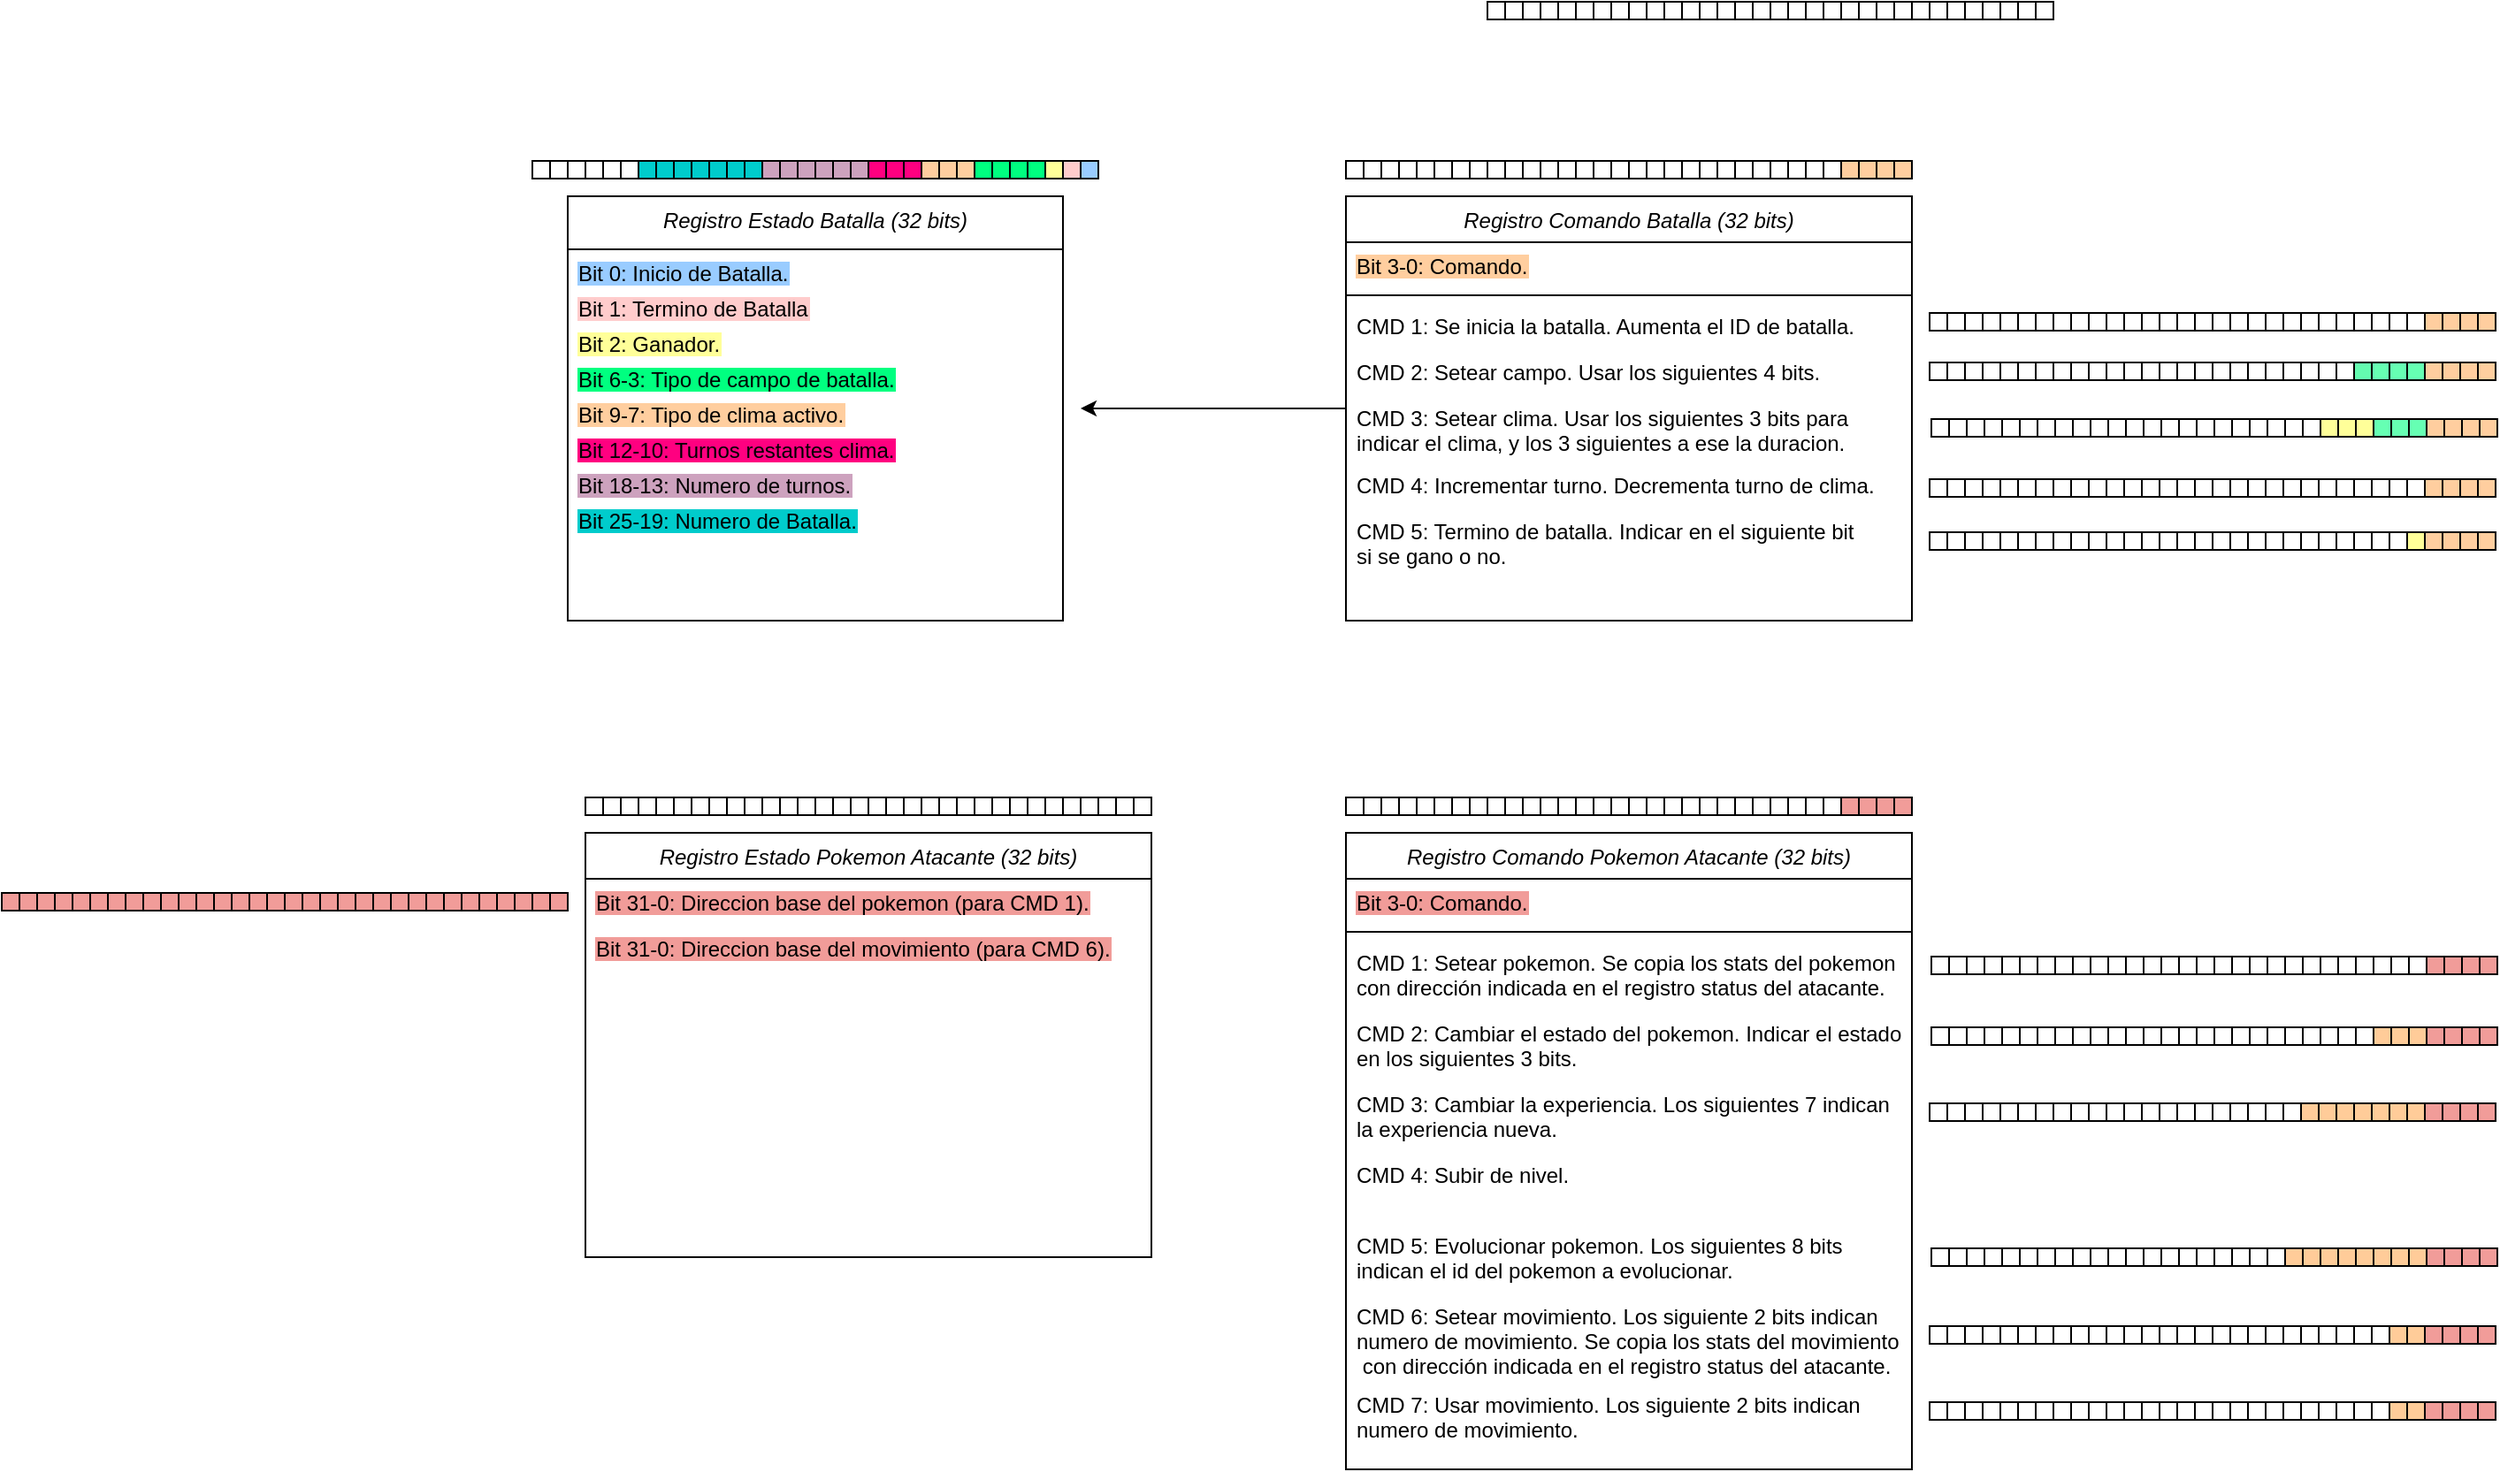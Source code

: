 <mxfile version="24.5.5" type="device">
  <diagram id="C5RBs43oDa-KdzZeNtuy" name="Page-1">
    <mxGraphModel dx="1514" dy="1534" grid="1" gridSize="10" guides="1" tooltips="1" connect="1" arrows="1" fold="1" page="1" pageScale="1" pageWidth="827" pageHeight="1169" math="0" shadow="0">
      <root>
        <mxCell id="WIyWlLk6GJQsqaUBKTNV-0" />
        <mxCell id="WIyWlLk6GJQsqaUBKTNV-1" parent="WIyWlLk6GJQsqaUBKTNV-0" />
        <mxCell id="zkfFHV4jXpPFQw0GAbJ--0" value="Registro Estado Batalla (32 bits)" style="swimlane;fontStyle=2;align=center;verticalAlign=top;childLayout=stackLayout;horizontal=1;startSize=30;horizontalStack=0;resizeParent=1;resizeLast=0;collapsible=1;marginBottom=0;rounded=0;shadow=0;strokeWidth=1;" parent="WIyWlLk6GJQsqaUBKTNV-1" vertex="1">
          <mxGeometry x="30" y="40" width="280" height="240" as="geometry">
            <mxRectangle x="230" y="140" width="160" height="26" as="alternateBounds" />
          </mxGeometry>
        </mxCell>
        <mxCell id="zkfFHV4jXpPFQw0GAbJ--1" value="Bit 0: Inicio de Batalla." style="text;align=left;verticalAlign=top;spacingLeft=4;spacingRight=4;overflow=hidden;rotatable=0;points=[[0,0.5],[1,0.5]];portConstraint=eastwest;labelBorderColor=none;labelBackgroundColor=#99ccff;" parent="zkfFHV4jXpPFQw0GAbJ--0" vertex="1">
          <mxGeometry y="30" width="280" height="20" as="geometry" />
        </mxCell>
        <mxCell id="zkfFHV4jXpPFQw0GAbJ--2" value="Bit 1: Termino de Batalla" style="text;align=left;verticalAlign=top;spacingLeft=4;spacingRight=4;overflow=hidden;rotatable=0;points=[[0,0.5],[1,0.5]];portConstraint=eastwest;rounded=0;shadow=0;html=0;labelBackgroundColor=#ffcccc;" parent="zkfFHV4jXpPFQw0GAbJ--0" vertex="1">
          <mxGeometry y="50" width="280" height="20" as="geometry" />
        </mxCell>
        <mxCell id="A0Vk1uOY33R5suH3qCWU-13" value="Bit 2: Ganador." style="text;align=left;verticalAlign=top;spacingLeft=4;spacingRight=4;overflow=hidden;rotatable=0;points=[[0,0.5],[1,0.5]];portConstraint=eastwest;rounded=0;shadow=0;html=0;labelBackgroundColor=#ffff99;" parent="zkfFHV4jXpPFQw0GAbJ--0" vertex="1">
          <mxGeometry y="70" width="280" height="20" as="geometry" />
        </mxCell>
        <mxCell id="zkfFHV4jXpPFQw0GAbJ--3" value="Bit 6-3: Tipo de campo de batalla." style="text;align=left;verticalAlign=top;spacingLeft=4;spacingRight=4;overflow=hidden;rotatable=0;points=[[0,0.5],[1,0.5]];portConstraint=eastwest;rounded=0;shadow=0;html=0;labelBackgroundColor=#00ff80;" parent="zkfFHV4jXpPFQw0GAbJ--0" vertex="1">
          <mxGeometry y="90" width="280" height="20" as="geometry" />
        </mxCell>
        <mxCell id="A0Vk1uOY33R5suH3qCWU-0" value="Bit 9-7: Tipo de clima activo." style="text;align=left;verticalAlign=top;spacingLeft=4;spacingRight=4;overflow=hidden;rotatable=0;points=[[0,0.5],[1,0.5]];portConstraint=eastwest;rounded=0;shadow=0;html=0;labelBackgroundColor=#ffce9f;" parent="zkfFHV4jXpPFQw0GAbJ--0" vertex="1">
          <mxGeometry y="110" width="280" height="20" as="geometry" />
        </mxCell>
        <mxCell id="A0Vk1uOY33R5suH3qCWU-2" value="Bit 12-10: Turnos restantes clima." style="text;align=left;verticalAlign=top;spacingLeft=4;spacingRight=4;overflow=hidden;rotatable=0;points=[[0,0.5],[1,0.5]];portConstraint=eastwest;rounded=0;shadow=0;html=0;labelBackgroundColor=#ff0080;" parent="zkfFHV4jXpPFQw0GAbJ--0" vertex="1">
          <mxGeometry y="130" width="280" height="20" as="geometry" />
        </mxCell>
        <mxCell id="A0Vk1uOY33R5suH3qCWU-9" value="Bit 18-13: Numero de turnos." style="text;align=left;verticalAlign=top;spacingLeft=4;spacingRight=4;overflow=hidden;rotatable=0;points=[[0,0.5],[1,0.5]];portConstraint=eastwest;rounded=0;shadow=0;html=0;labelBackgroundColor=#cda2be;" parent="zkfFHV4jXpPFQw0GAbJ--0" vertex="1">
          <mxGeometry y="150" width="280" height="20" as="geometry" />
        </mxCell>
        <mxCell id="A0Vk1uOY33R5suH3qCWU-10" value="Bit 25-19: Numero de Batalla." style="text;align=left;verticalAlign=top;spacingLeft=4;spacingRight=4;overflow=hidden;rotatable=0;points=[[0,0.5],[1,0.5]];portConstraint=eastwest;rounded=0;shadow=0;html=0;labelBackgroundColor=#00cccc;" parent="zkfFHV4jXpPFQw0GAbJ--0" vertex="1">
          <mxGeometry y="170" width="280" height="24" as="geometry" />
        </mxCell>
        <mxCell id="jOmrKNcZ774Khs-bOahz-1" style="edgeStyle=orthogonalEdgeStyle;rounded=0;orthogonalLoop=1;jettySize=auto;html=1;" parent="WIyWlLk6GJQsqaUBKTNV-1" source="A0Vk1uOY33R5suH3qCWU-14" edge="1">
          <mxGeometry relative="1" as="geometry">
            <mxPoint x="320" y="160" as="targetPoint" />
          </mxGeometry>
        </mxCell>
        <mxCell id="A0Vk1uOY33R5suH3qCWU-14" value="Registro Comando Batalla (32 bits)" style="swimlane;fontStyle=2;align=center;verticalAlign=top;childLayout=stackLayout;horizontal=1;startSize=26;horizontalStack=0;resizeParent=1;resizeLast=0;collapsible=1;marginBottom=0;rounded=0;shadow=0;strokeWidth=1;" parent="WIyWlLk6GJQsqaUBKTNV-1" vertex="1">
          <mxGeometry x="470" y="40" width="320" height="240" as="geometry">
            <mxRectangle x="230" y="140" width="160" height="26" as="alternateBounds" />
          </mxGeometry>
        </mxCell>
        <mxCell id="A0Vk1uOY33R5suH3qCWU-15" value="Bit 3-0: Comando." style="text;align=left;verticalAlign=top;spacingLeft=4;spacingRight=4;overflow=hidden;rotatable=0;points=[[0,0.5],[1,0.5]];portConstraint=eastwest;labelBackgroundColor=#ffce9f;" parent="A0Vk1uOY33R5suH3qCWU-14" vertex="1">
          <mxGeometry y="26" width="320" height="26" as="geometry" />
        </mxCell>
        <mxCell id="A0Vk1uOY33R5suH3qCWU-23" value="" style="line;html=1;strokeWidth=1;align=left;verticalAlign=middle;spacingTop=-1;spacingLeft=3;spacingRight=3;rotatable=0;labelPosition=right;points=[];portConstraint=eastwest;" parent="A0Vk1uOY33R5suH3qCWU-14" vertex="1">
          <mxGeometry y="52" width="320" height="8" as="geometry" />
        </mxCell>
        <mxCell id="A0Vk1uOY33R5suH3qCWU-26" value="CMD 1: Se inicia la batalla. Aumenta el ID de batalla." style="text;align=left;verticalAlign=top;spacingLeft=4;spacingRight=4;overflow=hidden;rotatable=0;points=[[0,0.5],[1,0.5]];portConstraint=eastwest;" parent="A0Vk1uOY33R5suH3qCWU-14" vertex="1">
          <mxGeometry y="60" width="320" height="26" as="geometry" />
        </mxCell>
        <mxCell id="A0Vk1uOY33R5suH3qCWU-25" value="CMD 2: Setear campo. Usar los siguientes 4 bits." style="text;align=left;verticalAlign=top;spacingLeft=4;spacingRight=4;overflow=hidden;rotatable=0;points=[[0,0.5],[1,0.5]];portConstraint=eastwest;" parent="A0Vk1uOY33R5suH3qCWU-14" vertex="1">
          <mxGeometry y="86" width="320" height="26" as="geometry" />
        </mxCell>
        <mxCell id="A0Vk1uOY33R5suH3qCWU-27" value="CMD 3: Setear clima. Usar los siguientes 3 bits para &#xa;indicar el clima, y los 3 siguientes a ese la duracion." style="text;align=left;verticalAlign=top;spacingLeft=4;spacingRight=4;overflow=hidden;rotatable=0;points=[[0,0.5],[1,0.5]];portConstraint=eastwest;" parent="A0Vk1uOY33R5suH3qCWU-14" vertex="1">
          <mxGeometry y="112" width="320" height="38" as="geometry" />
        </mxCell>
        <mxCell id="A0Vk1uOY33R5suH3qCWU-28" value="CMD 4: Incrementar turno. Decrementa turno de clima." style="text;align=left;verticalAlign=top;spacingLeft=4;spacingRight=4;overflow=hidden;rotatable=0;points=[[0,0.5],[1,0.5]];portConstraint=eastwest;" parent="A0Vk1uOY33R5suH3qCWU-14" vertex="1">
          <mxGeometry y="150" width="320" height="26" as="geometry" />
        </mxCell>
        <mxCell id="A0Vk1uOY33R5suH3qCWU-29" value="CMD 5: Termino de batalla. Indicar en el siguiente bit &#xa;si se gano o no." style="text;align=left;verticalAlign=top;spacingLeft=4;spacingRight=4;overflow=hidden;rotatable=0;points=[[0,0.5],[1,0.5]];portConstraint=eastwest;" parent="A0Vk1uOY33R5suH3qCWU-14" vertex="1">
          <mxGeometry y="176" width="320" height="34" as="geometry" />
        </mxCell>
        <mxCell id="jOmrKNcZ774Khs-bOahz-117" value="" style="group" parent="WIyWlLk6GJQsqaUBKTNV-1" vertex="1" connectable="0">
          <mxGeometry x="550" y="-70" width="320" height="10" as="geometry" />
        </mxCell>
        <mxCell id="jOmrKNcZ774Khs-bOahz-85" value="" style="whiteSpace=wrap;html=1;aspect=fixed;" parent="jOmrKNcZ774Khs-bOahz-117" vertex="1">
          <mxGeometry width="10" height="10" as="geometry" />
        </mxCell>
        <mxCell id="jOmrKNcZ774Khs-bOahz-86" value="" style="whiteSpace=wrap;html=1;aspect=fixed;" parent="jOmrKNcZ774Khs-bOahz-117" vertex="1">
          <mxGeometry x="10" width="10" height="10" as="geometry" />
        </mxCell>
        <mxCell id="jOmrKNcZ774Khs-bOahz-87" value="" style="whiteSpace=wrap;html=1;aspect=fixed;" parent="jOmrKNcZ774Khs-bOahz-117" vertex="1">
          <mxGeometry x="20" width="10" height="10" as="geometry" />
        </mxCell>
        <mxCell id="jOmrKNcZ774Khs-bOahz-88" value="" style="whiteSpace=wrap;html=1;aspect=fixed;" parent="jOmrKNcZ774Khs-bOahz-117" vertex="1">
          <mxGeometry x="30" width="10" height="10" as="geometry" />
        </mxCell>
        <mxCell id="jOmrKNcZ774Khs-bOahz-89" value="" style="whiteSpace=wrap;html=1;aspect=fixed;" parent="jOmrKNcZ774Khs-bOahz-117" vertex="1">
          <mxGeometry x="40" width="10" height="10" as="geometry" />
        </mxCell>
        <mxCell id="jOmrKNcZ774Khs-bOahz-90" value="" style="whiteSpace=wrap;html=1;aspect=fixed;" parent="jOmrKNcZ774Khs-bOahz-117" vertex="1">
          <mxGeometry x="50" width="10" height="10" as="geometry" />
        </mxCell>
        <mxCell id="jOmrKNcZ774Khs-bOahz-91" value="" style="whiteSpace=wrap;html=1;aspect=fixed;" parent="jOmrKNcZ774Khs-bOahz-117" vertex="1">
          <mxGeometry x="60" width="10" height="10" as="geometry" />
        </mxCell>
        <mxCell id="jOmrKNcZ774Khs-bOahz-92" value="" style="whiteSpace=wrap;html=1;aspect=fixed;" parent="jOmrKNcZ774Khs-bOahz-117" vertex="1">
          <mxGeometry x="70" width="10" height="10" as="geometry" />
        </mxCell>
        <mxCell id="jOmrKNcZ774Khs-bOahz-93" value="" style="whiteSpace=wrap;html=1;aspect=fixed;" parent="jOmrKNcZ774Khs-bOahz-117" vertex="1">
          <mxGeometry x="80" width="10" height="10" as="geometry" />
        </mxCell>
        <mxCell id="jOmrKNcZ774Khs-bOahz-94" value="" style="whiteSpace=wrap;html=1;aspect=fixed;" parent="jOmrKNcZ774Khs-bOahz-117" vertex="1">
          <mxGeometry x="90" width="10" height="10" as="geometry" />
        </mxCell>
        <mxCell id="jOmrKNcZ774Khs-bOahz-95" value="" style="whiteSpace=wrap;html=1;aspect=fixed;" parent="jOmrKNcZ774Khs-bOahz-117" vertex="1">
          <mxGeometry x="100" width="10" height="10" as="geometry" />
        </mxCell>
        <mxCell id="jOmrKNcZ774Khs-bOahz-96" value="" style="whiteSpace=wrap;html=1;aspect=fixed;" parent="jOmrKNcZ774Khs-bOahz-117" vertex="1">
          <mxGeometry x="110" width="10" height="10" as="geometry" />
        </mxCell>
        <mxCell id="jOmrKNcZ774Khs-bOahz-97" value="" style="whiteSpace=wrap;html=1;aspect=fixed;" parent="jOmrKNcZ774Khs-bOahz-117" vertex="1">
          <mxGeometry x="120" width="10" height="10" as="geometry" />
        </mxCell>
        <mxCell id="jOmrKNcZ774Khs-bOahz-98" value="" style="whiteSpace=wrap;html=1;aspect=fixed;" parent="jOmrKNcZ774Khs-bOahz-117" vertex="1">
          <mxGeometry x="130" width="10" height="10" as="geometry" />
        </mxCell>
        <mxCell id="jOmrKNcZ774Khs-bOahz-99" value="" style="whiteSpace=wrap;html=1;aspect=fixed;" parent="jOmrKNcZ774Khs-bOahz-117" vertex="1">
          <mxGeometry x="140" width="10" height="10" as="geometry" />
        </mxCell>
        <mxCell id="jOmrKNcZ774Khs-bOahz-100" value="" style="whiteSpace=wrap;html=1;aspect=fixed;" parent="jOmrKNcZ774Khs-bOahz-117" vertex="1">
          <mxGeometry x="150" width="10" height="10" as="geometry" />
        </mxCell>
        <mxCell id="jOmrKNcZ774Khs-bOahz-101" value="" style="whiteSpace=wrap;html=1;aspect=fixed;" parent="jOmrKNcZ774Khs-bOahz-117" vertex="1">
          <mxGeometry x="160" width="10" height="10" as="geometry" />
        </mxCell>
        <mxCell id="jOmrKNcZ774Khs-bOahz-102" value="" style="whiteSpace=wrap;html=1;aspect=fixed;" parent="jOmrKNcZ774Khs-bOahz-117" vertex="1">
          <mxGeometry x="170" width="10" height="10" as="geometry" />
        </mxCell>
        <mxCell id="jOmrKNcZ774Khs-bOahz-103" value="" style="whiteSpace=wrap;html=1;aspect=fixed;" parent="jOmrKNcZ774Khs-bOahz-117" vertex="1">
          <mxGeometry x="180" width="10" height="10" as="geometry" />
        </mxCell>
        <mxCell id="jOmrKNcZ774Khs-bOahz-104" value="" style="whiteSpace=wrap;html=1;aspect=fixed;" parent="jOmrKNcZ774Khs-bOahz-117" vertex="1">
          <mxGeometry x="190" width="10" height="10" as="geometry" />
        </mxCell>
        <mxCell id="jOmrKNcZ774Khs-bOahz-105" value="" style="whiteSpace=wrap;html=1;aspect=fixed;" parent="jOmrKNcZ774Khs-bOahz-117" vertex="1">
          <mxGeometry x="200" width="10" height="10" as="geometry" />
        </mxCell>
        <mxCell id="jOmrKNcZ774Khs-bOahz-106" value="" style="whiteSpace=wrap;html=1;aspect=fixed;" parent="jOmrKNcZ774Khs-bOahz-117" vertex="1">
          <mxGeometry x="210" width="10" height="10" as="geometry" />
        </mxCell>
        <mxCell id="jOmrKNcZ774Khs-bOahz-107" value="" style="whiteSpace=wrap;html=1;aspect=fixed;" parent="jOmrKNcZ774Khs-bOahz-117" vertex="1">
          <mxGeometry x="220" width="10" height="10" as="geometry" />
        </mxCell>
        <mxCell id="jOmrKNcZ774Khs-bOahz-108" value="" style="whiteSpace=wrap;html=1;aspect=fixed;" parent="jOmrKNcZ774Khs-bOahz-117" vertex="1">
          <mxGeometry x="230" width="10" height="10" as="geometry" />
        </mxCell>
        <mxCell id="jOmrKNcZ774Khs-bOahz-109" value="" style="whiteSpace=wrap;html=1;aspect=fixed;" parent="jOmrKNcZ774Khs-bOahz-117" vertex="1">
          <mxGeometry x="240" width="10" height="10" as="geometry" />
        </mxCell>
        <mxCell id="jOmrKNcZ774Khs-bOahz-110" value="" style="whiteSpace=wrap;html=1;aspect=fixed;" parent="jOmrKNcZ774Khs-bOahz-117" vertex="1">
          <mxGeometry x="250" width="10" height="10" as="geometry" />
        </mxCell>
        <mxCell id="jOmrKNcZ774Khs-bOahz-111" value="" style="whiteSpace=wrap;html=1;aspect=fixed;" parent="jOmrKNcZ774Khs-bOahz-117" vertex="1">
          <mxGeometry x="260" width="10" height="10" as="geometry" />
        </mxCell>
        <mxCell id="jOmrKNcZ774Khs-bOahz-112" value="" style="whiteSpace=wrap;html=1;aspect=fixed;" parent="jOmrKNcZ774Khs-bOahz-117" vertex="1">
          <mxGeometry x="270" width="10" height="10" as="geometry" />
        </mxCell>
        <mxCell id="jOmrKNcZ774Khs-bOahz-113" value="" style="whiteSpace=wrap;html=1;aspect=fixed;" parent="jOmrKNcZ774Khs-bOahz-117" vertex="1">
          <mxGeometry x="280" width="10" height="10" as="geometry" />
        </mxCell>
        <mxCell id="jOmrKNcZ774Khs-bOahz-114" value="" style="whiteSpace=wrap;html=1;aspect=fixed;" parent="jOmrKNcZ774Khs-bOahz-117" vertex="1">
          <mxGeometry x="290" width="10" height="10" as="geometry" />
        </mxCell>
        <mxCell id="jOmrKNcZ774Khs-bOahz-115" value="" style="whiteSpace=wrap;html=1;aspect=fixed;" parent="jOmrKNcZ774Khs-bOahz-117" vertex="1">
          <mxGeometry x="300" width="10" height="10" as="geometry" />
        </mxCell>
        <mxCell id="jOmrKNcZ774Khs-bOahz-116" value="" style="whiteSpace=wrap;html=1;aspect=fixed;" parent="jOmrKNcZ774Khs-bOahz-117" vertex="1">
          <mxGeometry x="310" width="10" height="10" as="geometry" />
        </mxCell>
        <mxCell id="jOmrKNcZ774Khs-bOahz-118" value="" style="group" parent="WIyWlLk6GJQsqaUBKTNV-1" vertex="1" connectable="0">
          <mxGeometry x="10" y="20" width="320" height="10" as="geometry" />
        </mxCell>
        <mxCell id="jOmrKNcZ774Khs-bOahz-10" value="" style="whiteSpace=wrap;html=1;aspect=fixed;" parent="jOmrKNcZ774Khs-bOahz-118" vertex="1">
          <mxGeometry width="10" height="10" as="geometry" />
        </mxCell>
        <mxCell id="jOmrKNcZ774Khs-bOahz-11" value="" style="whiteSpace=wrap;html=1;aspect=fixed;" parent="jOmrKNcZ774Khs-bOahz-118" vertex="1">
          <mxGeometry x="10" width="10" height="10" as="geometry" />
        </mxCell>
        <mxCell id="jOmrKNcZ774Khs-bOahz-14" value="" style="whiteSpace=wrap;html=1;aspect=fixed;" parent="jOmrKNcZ774Khs-bOahz-118" vertex="1">
          <mxGeometry x="20" width="10" height="10" as="geometry" />
        </mxCell>
        <mxCell id="jOmrKNcZ774Khs-bOahz-15" value="" style="whiteSpace=wrap;html=1;aspect=fixed;" parent="jOmrKNcZ774Khs-bOahz-118" vertex="1">
          <mxGeometry x="30" width="10" height="10" as="geometry" />
        </mxCell>
        <mxCell id="jOmrKNcZ774Khs-bOahz-16" value="" style="whiteSpace=wrap;html=1;aspect=fixed;" parent="jOmrKNcZ774Khs-bOahz-118" vertex="1">
          <mxGeometry x="40" width="10" height="10" as="geometry" />
        </mxCell>
        <mxCell id="jOmrKNcZ774Khs-bOahz-17" value="" style="whiteSpace=wrap;html=1;aspect=fixed;" parent="jOmrKNcZ774Khs-bOahz-118" vertex="1">
          <mxGeometry x="50" width="10" height="10" as="geometry" />
        </mxCell>
        <mxCell id="jOmrKNcZ774Khs-bOahz-19" value="" style="whiteSpace=wrap;html=1;aspect=fixed;fillColor=#00CCCC;" parent="jOmrKNcZ774Khs-bOahz-118" vertex="1">
          <mxGeometry x="60" width="10" height="10" as="geometry" />
        </mxCell>
        <mxCell id="jOmrKNcZ774Khs-bOahz-20" value="" style="whiteSpace=wrap;html=1;aspect=fixed;fillColor=#00CCCC;" parent="jOmrKNcZ774Khs-bOahz-118" vertex="1">
          <mxGeometry x="70" width="10" height="10" as="geometry" />
        </mxCell>
        <mxCell id="jOmrKNcZ774Khs-bOahz-21" value="" style="whiteSpace=wrap;html=1;aspect=fixed;fillColor=#00CCCC;" parent="jOmrKNcZ774Khs-bOahz-118" vertex="1">
          <mxGeometry x="80" width="10" height="10" as="geometry" />
        </mxCell>
        <mxCell id="jOmrKNcZ774Khs-bOahz-22" value="" style="whiteSpace=wrap;html=1;aspect=fixed;fillColor=#00CCCC;" parent="jOmrKNcZ774Khs-bOahz-118" vertex="1">
          <mxGeometry x="90" width="10" height="10" as="geometry" />
        </mxCell>
        <mxCell id="jOmrKNcZ774Khs-bOahz-23" value="" style="whiteSpace=wrap;html=1;aspect=fixed;fillColor=#00CCCC;" parent="jOmrKNcZ774Khs-bOahz-118" vertex="1">
          <mxGeometry x="100" width="10" height="10" as="geometry" />
        </mxCell>
        <mxCell id="jOmrKNcZ774Khs-bOahz-24" value="" style="whiteSpace=wrap;html=1;aspect=fixed;fillColor=#00CCCC;" parent="jOmrKNcZ774Khs-bOahz-118" vertex="1">
          <mxGeometry x="110" width="10" height="10" as="geometry" />
        </mxCell>
        <mxCell id="jOmrKNcZ774Khs-bOahz-25" value="" style="whiteSpace=wrap;html=1;aspect=fixed;fillColor=#00CCCC;" parent="jOmrKNcZ774Khs-bOahz-118" vertex="1">
          <mxGeometry x="120" width="10" height="10" as="geometry" />
        </mxCell>
        <mxCell id="jOmrKNcZ774Khs-bOahz-26" value="" style="whiteSpace=wrap;html=1;aspect=fixed;fillColor=#CDA2BE;" parent="jOmrKNcZ774Khs-bOahz-118" vertex="1">
          <mxGeometry x="130" width="10" height="10" as="geometry" />
        </mxCell>
        <mxCell id="jOmrKNcZ774Khs-bOahz-27" value="" style="whiteSpace=wrap;html=1;aspect=fixed;fillColor=#CDA2BE;" parent="jOmrKNcZ774Khs-bOahz-118" vertex="1">
          <mxGeometry x="140" width="10" height="10" as="geometry" />
        </mxCell>
        <mxCell id="jOmrKNcZ774Khs-bOahz-28" value="" style="whiteSpace=wrap;html=1;aspect=fixed;fillColor=#CDA2BE;" parent="jOmrKNcZ774Khs-bOahz-118" vertex="1">
          <mxGeometry x="150" width="10" height="10" as="geometry" />
        </mxCell>
        <mxCell id="jOmrKNcZ774Khs-bOahz-29" value="" style="whiteSpace=wrap;html=1;aspect=fixed;fillColor=#CDA2BE;" parent="jOmrKNcZ774Khs-bOahz-118" vertex="1">
          <mxGeometry x="160" width="10" height="10" as="geometry" />
        </mxCell>
        <mxCell id="jOmrKNcZ774Khs-bOahz-30" value="" style="whiteSpace=wrap;html=1;aspect=fixed;fillColor=#CDA2BE;" parent="jOmrKNcZ774Khs-bOahz-118" vertex="1">
          <mxGeometry x="170" width="10" height="10" as="geometry" />
        </mxCell>
        <mxCell id="jOmrKNcZ774Khs-bOahz-31" value="" style="whiteSpace=wrap;html=1;aspect=fixed;fillColor=#CDA2BE;" parent="jOmrKNcZ774Khs-bOahz-118" vertex="1">
          <mxGeometry x="180" width="10" height="10" as="geometry" />
        </mxCell>
        <mxCell id="jOmrKNcZ774Khs-bOahz-32" value="" style="whiteSpace=wrap;html=1;aspect=fixed;fillColor=#FF0080;" parent="jOmrKNcZ774Khs-bOahz-118" vertex="1">
          <mxGeometry x="190" width="10" height="10" as="geometry" />
        </mxCell>
        <mxCell id="jOmrKNcZ774Khs-bOahz-33" value="" style="whiteSpace=wrap;html=1;aspect=fixed;fillColor=#FF0080;" parent="jOmrKNcZ774Khs-bOahz-118" vertex="1">
          <mxGeometry x="200" width="10" height="10" as="geometry" />
        </mxCell>
        <mxCell id="jOmrKNcZ774Khs-bOahz-34" value="" style="whiteSpace=wrap;html=1;aspect=fixed;fillColor=#FF0080;" parent="jOmrKNcZ774Khs-bOahz-118" vertex="1">
          <mxGeometry x="210" width="10" height="10" as="geometry" />
        </mxCell>
        <mxCell id="jOmrKNcZ774Khs-bOahz-35" value="" style="whiteSpace=wrap;html=1;aspect=fixed;fillColor=#FFCE9F;" parent="jOmrKNcZ774Khs-bOahz-118" vertex="1">
          <mxGeometry x="220" width="10" height="10" as="geometry" />
        </mxCell>
        <mxCell id="jOmrKNcZ774Khs-bOahz-36" value="" style="whiteSpace=wrap;html=1;aspect=fixed;fillColor=#FFCE9F;" parent="jOmrKNcZ774Khs-bOahz-118" vertex="1">
          <mxGeometry x="230" width="10" height="10" as="geometry" />
        </mxCell>
        <mxCell id="jOmrKNcZ774Khs-bOahz-37" value="" style="whiteSpace=wrap;html=1;aspect=fixed;fillColor=#FFCE9F;" parent="jOmrKNcZ774Khs-bOahz-118" vertex="1">
          <mxGeometry x="240" width="10" height="10" as="geometry" />
        </mxCell>
        <mxCell id="jOmrKNcZ774Khs-bOahz-38" value="" style="whiteSpace=wrap;html=1;aspect=fixed;fillColor=#00FF80;" parent="jOmrKNcZ774Khs-bOahz-118" vertex="1">
          <mxGeometry x="260" width="10" height="10" as="geometry" />
        </mxCell>
        <mxCell id="jOmrKNcZ774Khs-bOahz-39" value="" style="whiteSpace=wrap;html=1;aspect=fixed;fillColor=#00FF80;" parent="jOmrKNcZ774Khs-bOahz-118" vertex="1">
          <mxGeometry x="270" width="10" height="10" as="geometry" />
        </mxCell>
        <mxCell id="jOmrKNcZ774Khs-bOahz-40" value="" style="whiteSpace=wrap;html=1;aspect=fixed;fillColor=#00FF80;" parent="jOmrKNcZ774Khs-bOahz-118" vertex="1">
          <mxGeometry x="280" width="10" height="10" as="geometry" />
        </mxCell>
        <mxCell id="jOmrKNcZ774Khs-bOahz-41" value="" style="whiteSpace=wrap;html=1;aspect=fixed;fillColor=#FFFF99;" parent="jOmrKNcZ774Khs-bOahz-118" vertex="1">
          <mxGeometry x="290" width="10" height="10" as="geometry" />
        </mxCell>
        <mxCell id="jOmrKNcZ774Khs-bOahz-42" value="" style="whiteSpace=wrap;html=1;aspect=fixed;fillColor=#FFCCCC;" parent="jOmrKNcZ774Khs-bOahz-118" vertex="1">
          <mxGeometry x="300" width="10" height="10" as="geometry" />
        </mxCell>
        <mxCell id="jOmrKNcZ774Khs-bOahz-77" value="" style="whiteSpace=wrap;html=1;aspect=fixed;fillColor=#99CCFF;" parent="jOmrKNcZ774Khs-bOahz-118" vertex="1">
          <mxGeometry x="310" width="10" height="10" as="geometry" />
        </mxCell>
        <mxCell id="MULeuDYTg1vYt6LSOyTJ-32" value="" style="whiteSpace=wrap;html=1;aspect=fixed;fillColor=#00FF80;" vertex="1" parent="jOmrKNcZ774Khs-bOahz-118">
          <mxGeometry x="250" width="10" height="10" as="geometry" />
        </mxCell>
        <mxCell id="jOmrKNcZ774Khs-bOahz-119" value="" style="group" parent="WIyWlLk6GJQsqaUBKTNV-1" vertex="1" connectable="0">
          <mxGeometry x="470" y="20" width="320" height="10" as="geometry" />
        </mxCell>
        <mxCell id="jOmrKNcZ774Khs-bOahz-120" value="" style="whiteSpace=wrap;html=1;aspect=fixed;" parent="jOmrKNcZ774Khs-bOahz-119" vertex="1">
          <mxGeometry width="10" height="10" as="geometry" />
        </mxCell>
        <mxCell id="jOmrKNcZ774Khs-bOahz-121" value="" style="whiteSpace=wrap;html=1;aspect=fixed;" parent="jOmrKNcZ774Khs-bOahz-119" vertex="1">
          <mxGeometry x="10" width="10" height="10" as="geometry" />
        </mxCell>
        <mxCell id="jOmrKNcZ774Khs-bOahz-122" value="" style="whiteSpace=wrap;html=1;aspect=fixed;" parent="jOmrKNcZ774Khs-bOahz-119" vertex="1">
          <mxGeometry x="20" width="10" height="10" as="geometry" />
        </mxCell>
        <mxCell id="jOmrKNcZ774Khs-bOahz-123" value="" style="whiteSpace=wrap;html=1;aspect=fixed;" parent="jOmrKNcZ774Khs-bOahz-119" vertex="1">
          <mxGeometry x="30" width="10" height="10" as="geometry" />
        </mxCell>
        <mxCell id="jOmrKNcZ774Khs-bOahz-124" value="" style="whiteSpace=wrap;html=1;aspect=fixed;" parent="jOmrKNcZ774Khs-bOahz-119" vertex="1">
          <mxGeometry x="40" width="10" height="10" as="geometry" />
        </mxCell>
        <mxCell id="jOmrKNcZ774Khs-bOahz-125" value="" style="whiteSpace=wrap;html=1;aspect=fixed;" parent="jOmrKNcZ774Khs-bOahz-119" vertex="1">
          <mxGeometry x="50" width="10" height="10" as="geometry" />
        </mxCell>
        <mxCell id="jOmrKNcZ774Khs-bOahz-126" value="" style="whiteSpace=wrap;html=1;aspect=fixed;" parent="jOmrKNcZ774Khs-bOahz-119" vertex="1">
          <mxGeometry x="60" width="10" height="10" as="geometry" />
        </mxCell>
        <mxCell id="jOmrKNcZ774Khs-bOahz-127" value="" style="whiteSpace=wrap;html=1;aspect=fixed;" parent="jOmrKNcZ774Khs-bOahz-119" vertex="1">
          <mxGeometry x="70" width="10" height="10" as="geometry" />
        </mxCell>
        <mxCell id="jOmrKNcZ774Khs-bOahz-128" value="" style="whiteSpace=wrap;html=1;aspect=fixed;" parent="jOmrKNcZ774Khs-bOahz-119" vertex="1">
          <mxGeometry x="80" width="10" height="10" as="geometry" />
        </mxCell>
        <mxCell id="jOmrKNcZ774Khs-bOahz-129" value="" style="whiteSpace=wrap;html=1;aspect=fixed;" parent="jOmrKNcZ774Khs-bOahz-119" vertex="1">
          <mxGeometry x="90" width="10" height="10" as="geometry" />
        </mxCell>
        <mxCell id="jOmrKNcZ774Khs-bOahz-130" value="" style="whiteSpace=wrap;html=1;aspect=fixed;" parent="jOmrKNcZ774Khs-bOahz-119" vertex="1">
          <mxGeometry x="100" width="10" height="10" as="geometry" />
        </mxCell>
        <mxCell id="jOmrKNcZ774Khs-bOahz-131" value="" style="whiteSpace=wrap;html=1;aspect=fixed;" parent="jOmrKNcZ774Khs-bOahz-119" vertex="1">
          <mxGeometry x="110" width="10" height="10" as="geometry" />
        </mxCell>
        <mxCell id="jOmrKNcZ774Khs-bOahz-132" value="" style="whiteSpace=wrap;html=1;aspect=fixed;" parent="jOmrKNcZ774Khs-bOahz-119" vertex="1">
          <mxGeometry x="120" width="10" height="10" as="geometry" />
        </mxCell>
        <mxCell id="jOmrKNcZ774Khs-bOahz-133" value="" style="whiteSpace=wrap;html=1;aspect=fixed;" parent="jOmrKNcZ774Khs-bOahz-119" vertex="1">
          <mxGeometry x="130" width="10" height="10" as="geometry" />
        </mxCell>
        <mxCell id="jOmrKNcZ774Khs-bOahz-134" value="" style="whiteSpace=wrap;html=1;aspect=fixed;" parent="jOmrKNcZ774Khs-bOahz-119" vertex="1">
          <mxGeometry x="140" width="10" height="10" as="geometry" />
        </mxCell>
        <mxCell id="jOmrKNcZ774Khs-bOahz-135" value="" style="whiteSpace=wrap;html=1;aspect=fixed;" parent="jOmrKNcZ774Khs-bOahz-119" vertex="1">
          <mxGeometry x="150" width="10" height="10" as="geometry" />
        </mxCell>
        <mxCell id="jOmrKNcZ774Khs-bOahz-136" value="" style="whiteSpace=wrap;html=1;aspect=fixed;" parent="jOmrKNcZ774Khs-bOahz-119" vertex="1">
          <mxGeometry x="160" width="10" height="10" as="geometry" />
        </mxCell>
        <mxCell id="jOmrKNcZ774Khs-bOahz-137" value="" style="whiteSpace=wrap;html=1;aspect=fixed;" parent="jOmrKNcZ774Khs-bOahz-119" vertex="1">
          <mxGeometry x="170" width="10" height="10" as="geometry" />
        </mxCell>
        <mxCell id="jOmrKNcZ774Khs-bOahz-138" value="" style="whiteSpace=wrap;html=1;aspect=fixed;" parent="jOmrKNcZ774Khs-bOahz-119" vertex="1">
          <mxGeometry x="180" width="10" height="10" as="geometry" />
        </mxCell>
        <mxCell id="jOmrKNcZ774Khs-bOahz-139" value="" style="whiteSpace=wrap;html=1;aspect=fixed;" parent="jOmrKNcZ774Khs-bOahz-119" vertex="1">
          <mxGeometry x="190" width="10" height="10" as="geometry" />
        </mxCell>
        <mxCell id="jOmrKNcZ774Khs-bOahz-140" value="" style="whiteSpace=wrap;html=1;aspect=fixed;" parent="jOmrKNcZ774Khs-bOahz-119" vertex="1">
          <mxGeometry x="200" width="10" height="10" as="geometry" />
        </mxCell>
        <mxCell id="jOmrKNcZ774Khs-bOahz-141" value="" style="whiteSpace=wrap;html=1;aspect=fixed;" parent="jOmrKNcZ774Khs-bOahz-119" vertex="1">
          <mxGeometry x="210" width="10" height="10" as="geometry" />
        </mxCell>
        <mxCell id="jOmrKNcZ774Khs-bOahz-142" value="" style="whiteSpace=wrap;html=1;aspect=fixed;" parent="jOmrKNcZ774Khs-bOahz-119" vertex="1">
          <mxGeometry x="220" width="10" height="10" as="geometry" />
        </mxCell>
        <mxCell id="jOmrKNcZ774Khs-bOahz-143" value="" style="whiteSpace=wrap;html=1;aspect=fixed;" parent="jOmrKNcZ774Khs-bOahz-119" vertex="1">
          <mxGeometry x="230" width="10" height="10" as="geometry" />
        </mxCell>
        <mxCell id="jOmrKNcZ774Khs-bOahz-144" value="" style="whiteSpace=wrap;html=1;aspect=fixed;" parent="jOmrKNcZ774Khs-bOahz-119" vertex="1">
          <mxGeometry x="240" width="10" height="10" as="geometry" />
        </mxCell>
        <mxCell id="jOmrKNcZ774Khs-bOahz-145" value="" style="whiteSpace=wrap;html=1;aspect=fixed;" parent="jOmrKNcZ774Khs-bOahz-119" vertex="1">
          <mxGeometry x="250" width="10" height="10" as="geometry" />
        </mxCell>
        <mxCell id="jOmrKNcZ774Khs-bOahz-146" value="" style="whiteSpace=wrap;html=1;aspect=fixed;" parent="jOmrKNcZ774Khs-bOahz-119" vertex="1">
          <mxGeometry x="260" width="10" height="10" as="geometry" />
        </mxCell>
        <mxCell id="jOmrKNcZ774Khs-bOahz-147" value="" style="whiteSpace=wrap;html=1;aspect=fixed;" parent="jOmrKNcZ774Khs-bOahz-119" vertex="1">
          <mxGeometry x="270" width="10" height="10" as="geometry" />
        </mxCell>
        <mxCell id="jOmrKNcZ774Khs-bOahz-148" value="" style="whiteSpace=wrap;html=1;aspect=fixed;fillColor=#FFCE9F;" parent="jOmrKNcZ774Khs-bOahz-119" vertex="1">
          <mxGeometry x="280" width="10" height="10" as="geometry" />
        </mxCell>
        <mxCell id="jOmrKNcZ774Khs-bOahz-149" value="" style="whiteSpace=wrap;html=1;aspect=fixed;fillColor=#FFCE9F;" parent="jOmrKNcZ774Khs-bOahz-119" vertex="1">
          <mxGeometry x="290" width="10" height="10" as="geometry" />
        </mxCell>
        <mxCell id="jOmrKNcZ774Khs-bOahz-150" value="" style="whiteSpace=wrap;html=1;aspect=fixed;fillColor=#FFCE9F;" parent="jOmrKNcZ774Khs-bOahz-119" vertex="1">
          <mxGeometry x="300" width="10" height="10" as="geometry" />
        </mxCell>
        <mxCell id="jOmrKNcZ774Khs-bOahz-151" value="" style="whiteSpace=wrap;html=1;aspect=fixed;fillColor=#FFCE9F;" parent="jOmrKNcZ774Khs-bOahz-119" vertex="1">
          <mxGeometry x="310" width="10" height="10" as="geometry" />
        </mxCell>
        <mxCell id="jOmrKNcZ774Khs-bOahz-154" value="Registro Comando Pokemon Atacante (32 bits)" style="swimlane;fontStyle=2;align=center;verticalAlign=top;childLayout=stackLayout;horizontal=1;startSize=26;horizontalStack=0;resizeParent=1;resizeLast=0;collapsible=1;marginBottom=0;rounded=0;shadow=0;strokeWidth=1;" parent="WIyWlLk6GJQsqaUBKTNV-1" vertex="1">
          <mxGeometry x="470" y="400" width="320" height="360" as="geometry">
            <mxRectangle x="230" y="140" width="160" height="26" as="alternateBounds" />
          </mxGeometry>
        </mxCell>
        <mxCell id="jOmrKNcZ774Khs-bOahz-155" value="Bit 3-0: Comando." style="text;align=left;verticalAlign=top;spacingLeft=4;spacingRight=4;overflow=hidden;rotatable=0;points=[[0,0.5],[1,0.5]];portConstraint=eastwest;labelBackgroundColor=#F19C99;" parent="jOmrKNcZ774Khs-bOahz-154" vertex="1">
          <mxGeometry y="26" width="320" height="26" as="geometry" />
        </mxCell>
        <mxCell id="jOmrKNcZ774Khs-bOahz-156" value="" style="line;html=1;strokeWidth=1;align=left;verticalAlign=middle;spacingTop=-1;spacingLeft=3;spacingRight=3;rotatable=0;labelPosition=right;points=[];portConstraint=eastwest;" parent="jOmrKNcZ774Khs-bOahz-154" vertex="1">
          <mxGeometry y="52" width="320" height="8" as="geometry" />
        </mxCell>
        <mxCell id="jOmrKNcZ774Khs-bOahz-157" value="CMD 1: Setear pokemon. Se copia los stats del pokemon&#xa;con dirección indicada en el registro status del atacante." style="text;align=left;verticalAlign=top;spacingLeft=4;spacingRight=4;overflow=hidden;rotatable=0;points=[[0,0.5],[1,0.5]];portConstraint=eastwest;" parent="jOmrKNcZ774Khs-bOahz-154" vertex="1">
          <mxGeometry y="60" width="320" height="40" as="geometry" />
        </mxCell>
        <mxCell id="jOmrKNcZ774Khs-bOahz-158" value="CMD 2: Cambiar el estado del pokemon. Indicar el estado&#xa;en los siguientes 3 bits." style="text;align=left;verticalAlign=top;spacingLeft=4;spacingRight=4;overflow=hidden;rotatable=0;points=[[0,0.5],[1,0.5]];portConstraint=eastwest;" parent="jOmrKNcZ774Khs-bOahz-154" vertex="1">
          <mxGeometry y="100" width="320" height="40" as="geometry" />
        </mxCell>
        <mxCell id="jOmrKNcZ774Khs-bOahz-569" value="CMD 3: Cambiar la experiencia. Los siguientes 7 indican &#xa;la experiencia nueva." style="text;align=left;verticalAlign=top;spacingLeft=4;spacingRight=4;overflow=hidden;rotatable=0;points=[[0,0.5],[1,0.5]];portConstraint=eastwest;" parent="jOmrKNcZ774Khs-bOahz-154" vertex="1">
          <mxGeometry y="140" width="320" height="40" as="geometry" />
        </mxCell>
        <mxCell id="6VLWFbxtcUZiDCJLcJdM-0" value="CMD 4: Subir de nivel." style="text;align=left;verticalAlign=top;spacingLeft=4;spacingRight=4;overflow=hidden;rotatable=0;points=[[0,0.5],[1,0.5]];portConstraint=eastwest;" parent="jOmrKNcZ774Khs-bOahz-154" vertex="1">
          <mxGeometry y="180" width="320" height="40" as="geometry" />
        </mxCell>
        <mxCell id="6VLWFbxtcUZiDCJLcJdM-1" value="CMD 5: Evolucionar pokemon. Los siguientes 8 bits &#xa;indican el id del pokemon a evolucionar." style="text;align=left;verticalAlign=top;spacingLeft=4;spacingRight=4;overflow=hidden;rotatable=0;points=[[0,0.5],[1,0.5]];portConstraint=eastwest;" parent="jOmrKNcZ774Khs-bOahz-154" vertex="1">
          <mxGeometry y="220" width="320" height="40" as="geometry" />
        </mxCell>
        <mxCell id="6VLWFbxtcUZiDCJLcJdM-74" value="CMD 6: Setear movimiento. Los siguiente 2 bits indican &#xa;numero de movimiento. Se copia los stats del movimiento&#xa; con dirección indicada en el registro status del atacante." style="text;align=left;verticalAlign=top;spacingLeft=4;spacingRight=4;overflow=hidden;rotatable=0;points=[[0,0.5],[1,0.5]];portConstraint=eastwest;" parent="jOmrKNcZ774Khs-bOahz-154" vertex="1">
          <mxGeometry y="260" width="320" height="50" as="geometry" />
        </mxCell>
        <mxCell id="6VLWFbxtcUZiDCJLcJdM-75" value="CMD 7: Usar movimiento. Los siguiente 2 bits indican &#xa;numero de movimiento." style="text;align=left;verticalAlign=top;spacingLeft=4;spacingRight=4;overflow=hidden;rotatable=0;points=[[0,0.5],[1,0.5]];portConstraint=eastwest;" parent="jOmrKNcZ774Khs-bOahz-154" vertex="1">
          <mxGeometry y="310" width="320" height="40" as="geometry" />
        </mxCell>
        <mxCell id="jOmrKNcZ774Khs-bOahz-162" value="" style="group" parent="WIyWlLk6GJQsqaUBKTNV-1" vertex="1" connectable="0">
          <mxGeometry x="470" y="380" width="320" height="10" as="geometry" />
        </mxCell>
        <mxCell id="jOmrKNcZ774Khs-bOahz-163" value="" style="whiteSpace=wrap;html=1;aspect=fixed;" parent="jOmrKNcZ774Khs-bOahz-162" vertex="1">
          <mxGeometry width="10" height="10" as="geometry" />
        </mxCell>
        <mxCell id="jOmrKNcZ774Khs-bOahz-164" value="" style="whiteSpace=wrap;html=1;aspect=fixed;" parent="jOmrKNcZ774Khs-bOahz-162" vertex="1">
          <mxGeometry x="10" width="10" height="10" as="geometry" />
        </mxCell>
        <mxCell id="jOmrKNcZ774Khs-bOahz-165" value="" style="whiteSpace=wrap;html=1;aspect=fixed;" parent="jOmrKNcZ774Khs-bOahz-162" vertex="1">
          <mxGeometry x="20" width="10" height="10" as="geometry" />
        </mxCell>
        <mxCell id="jOmrKNcZ774Khs-bOahz-166" value="" style="whiteSpace=wrap;html=1;aspect=fixed;" parent="jOmrKNcZ774Khs-bOahz-162" vertex="1">
          <mxGeometry x="30" width="10" height="10" as="geometry" />
        </mxCell>
        <mxCell id="jOmrKNcZ774Khs-bOahz-167" value="" style="whiteSpace=wrap;html=1;aspect=fixed;" parent="jOmrKNcZ774Khs-bOahz-162" vertex="1">
          <mxGeometry x="40" width="10" height="10" as="geometry" />
        </mxCell>
        <mxCell id="jOmrKNcZ774Khs-bOahz-168" value="" style="whiteSpace=wrap;html=1;aspect=fixed;" parent="jOmrKNcZ774Khs-bOahz-162" vertex="1">
          <mxGeometry x="50" width="10" height="10" as="geometry" />
        </mxCell>
        <mxCell id="jOmrKNcZ774Khs-bOahz-169" value="" style="whiteSpace=wrap;html=1;aspect=fixed;" parent="jOmrKNcZ774Khs-bOahz-162" vertex="1">
          <mxGeometry x="60" width="10" height="10" as="geometry" />
        </mxCell>
        <mxCell id="jOmrKNcZ774Khs-bOahz-170" value="" style="whiteSpace=wrap;html=1;aspect=fixed;" parent="jOmrKNcZ774Khs-bOahz-162" vertex="1">
          <mxGeometry x="70" width="10" height="10" as="geometry" />
        </mxCell>
        <mxCell id="jOmrKNcZ774Khs-bOahz-171" value="" style="whiteSpace=wrap;html=1;aspect=fixed;" parent="jOmrKNcZ774Khs-bOahz-162" vertex="1">
          <mxGeometry x="80" width="10" height="10" as="geometry" />
        </mxCell>
        <mxCell id="jOmrKNcZ774Khs-bOahz-172" value="" style="whiteSpace=wrap;html=1;aspect=fixed;" parent="jOmrKNcZ774Khs-bOahz-162" vertex="1">
          <mxGeometry x="90" width="10" height="10" as="geometry" />
        </mxCell>
        <mxCell id="jOmrKNcZ774Khs-bOahz-173" value="" style="whiteSpace=wrap;html=1;aspect=fixed;" parent="jOmrKNcZ774Khs-bOahz-162" vertex="1">
          <mxGeometry x="100" width="10" height="10" as="geometry" />
        </mxCell>
        <mxCell id="jOmrKNcZ774Khs-bOahz-174" value="" style="whiteSpace=wrap;html=1;aspect=fixed;" parent="jOmrKNcZ774Khs-bOahz-162" vertex="1">
          <mxGeometry x="110" width="10" height="10" as="geometry" />
        </mxCell>
        <mxCell id="jOmrKNcZ774Khs-bOahz-175" value="" style="whiteSpace=wrap;html=1;aspect=fixed;" parent="jOmrKNcZ774Khs-bOahz-162" vertex="1">
          <mxGeometry x="120" width="10" height="10" as="geometry" />
        </mxCell>
        <mxCell id="jOmrKNcZ774Khs-bOahz-176" value="" style="whiteSpace=wrap;html=1;aspect=fixed;" parent="jOmrKNcZ774Khs-bOahz-162" vertex="1">
          <mxGeometry x="130" width="10" height="10" as="geometry" />
        </mxCell>
        <mxCell id="jOmrKNcZ774Khs-bOahz-177" value="" style="whiteSpace=wrap;html=1;aspect=fixed;" parent="jOmrKNcZ774Khs-bOahz-162" vertex="1">
          <mxGeometry x="140" width="10" height="10" as="geometry" />
        </mxCell>
        <mxCell id="jOmrKNcZ774Khs-bOahz-178" value="" style="whiteSpace=wrap;html=1;aspect=fixed;" parent="jOmrKNcZ774Khs-bOahz-162" vertex="1">
          <mxGeometry x="150" width="10" height="10" as="geometry" />
        </mxCell>
        <mxCell id="jOmrKNcZ774Khs-bOahz-179" value="" style="whiteSpace=wrap;html=1;aspect=fixed;" parent="jOmrKNcZ774Khs-bOahz-162" vertex="1">
          <mxGeometry x="160" width="10" height="10" as="geometry" />
        </mxCell>
        <mxCell id="jOmrKNcZ774Khs-bOahz-180" value="" style="whiteSpace=wrap;html=1;aspect=fixed;" parent="jOmrKNcZ774Khs-bOahz-162" vertex="1">
          <mxGeometry x="170" width="10" height="10" as="geometry" />
        </mxCell>
        <mxCell id="jOmrKNcZ774Khs-bOahz-181" value="" style="whiteSpace=wrap;html=1;aspect=fixed;" parent="jOmrKNcZ774Khs-bOahz-162" vertex="1">
          <mxGeometry x="180" width="10" height="10" as="geometry" />
        </mxCell>
        <mxCell id="jOmrKNcZ774Khs-bOahz-182" value="" style="whiteSpace=wrap;html=1;aspect=fixed;" parent="jOmrKNcZ774Khs-bOahz-162" vertex="1">
          <mxGeometry x="190" width="10" height="10" as="geometry" />
        </mxCell>
        <mxCell id="jOmrKNcZ774Khs-bOahz-183" value="" style="whiteSpace=wrap;html=1;aspect=fixed;" parent="jOmrKNcZ774Khs-bOahz-162" vertex="1">
          <mxGeometry x="200" width="10" height="10" as="geometry" />
        </mxCell>
        <mxCell id="jOmrKNcZ774Khs-bOahz-184" value="" style="whiteSpace=wrap;html=1;aspect=fixed;" parent="jOmrKNcZ774Khs-bOahz-162" vertex="1">
          <mxGeometry x="210" width="10" height="10" as="geometry" />
        </mxCell>
        <mxCell id="jOmrKNcZ774Khs-bOahz-185" value="" style="whiteSpace=wrap;html=1;aspect=fixed;" parent="jOmrKNcZ774Khs-bOahz-162" vertex="1">
          <mxGeometry x="220" width="10" height="10" as="geometry" />
        </mxCell>
        <mxCell id="jOmrKNcZ774Khs-bOahz-186" value="" style="whiteSpace=wrap;html=1;aspect=fixed;" parent="jOmrKNcZ774Khs-bOahz-162" vertex="1">
          <mxGeometry x="230" width="10" height="10" as="geometry" />
        </mxCell>
        <mxCell id="jOmrKNcZ774Khs-bOahz-187" value="" style="whiteSpace=wrap;html=1;aspect=fixed;" parent="jOmrKNcZ774Khs-bOahz-162" vertex="1">
          <mxGeometry x="240" width="10" height="10" as="geometry" />
        </mxCell>
        <mxCell id="jOmrKNcZ774Khs-bOahz-188" value="" style="whiteSpace=wrap;html=1;aspect=fixed;" parent="jOmrKNcZ774Khs-bOahz-162" vertex="1">
          <mxGeometry x="250" width="10" height="10" as="geometry" />
        </mxCell>
        <mxCell id="jOmrKNcZ774Khs-bOahz-189" value="" style="whiteSpace=wrap;html=1;aspect=fixed;" parent="jOmrKNcZ774Khs-bOahz-162" vertex="1">
          <mxGeometry x="260" width="10" height="10" as="geometry" />
        </mxCell>
        <mxCell id="jOmrKNcZ774Khs-bOahz-190" value="" style="whiteSpace=wrap;html=1;aspect=fixed;" parent="jOmrKNcZ774Khs-bOahz-162" vertex="1">
          <mxGeometry x="270" width="10" height="10" as="geometry" />
        </mxCell>
        <mxCell id="jOmrKNcZ774Khs-bOahz-191" value="" style="whiteSpace=wrap;html=1;aspect=fixed;fillColor=#F19C99;" parent="jOmrKNcZ774Khs-bOahz-162" vertex="1">
          <mxGeometry x="280" width="10" height="10" as="geometry" />
        </mxCell>
        <mxCell id="jOmrKNcZ774Khs-bOahz-192" value="" style="whiteSpace=wrap;html=1;aspect=fixed;fillColor=#F19C99;" parent="jOmrKNcZ774Khs-bOahz-162" vertex="1">
          <mxGeometry x="290" width="10" height="10" as="geometry" />
        </mxCell>
        <mxCell id="jOmrKNcZ774Khs-bOahz-193" value="" style="whiteSpace=wrap;html=1;aspect=fixed;fillColor=#F19C99;" parent="jOmrKNcZ774Khs-bOahz-162" vertex="1">
          <mxGeometry x="300" width="10" height="10" as="geometry" />
        </mxCell>
        <mxCell id="jOmrKNcZ774Khs-bOahz-194" value="" style="whiteSpace=wrap;html=1;aspect=fixed;fillColor=#F19C99;" parent="jOmrKNcZ774Khs-bOahz-162" vertex="1">
          <mxGeometry x="310" width="10" height="10" as="geometry" />
        </mxCell>
        <mxCell id="jOmrKNcZ774Khs-bOahz-231" value="" style="group" parent="WIyWlLk6GJQsqaUBKTNV-1" vertex="1" connectable="0">
          <mxGeometry x="800" y="106" width="320" height="10" as="geometry" />
        </mxCell>
        <mxCell id="jOmrKNcZ774Khs-bOahz-232" value="" style="whiteSpace=wrap;html=1;aspect=fixed;" parent="jOmrKNcZ774Khs-bOahz-231" vertex="1">
          <mxGeometry width="10" height="10" as="geometry" />
        </mxCell>
        <mxCell id="jOmrKNcZ774Khs-bOahz-233" value="" style="whiteSpace=wrap;html=1;aspect=fixed;" parent="jOmrKNcZ774Khs-bOahz-231" vertex="1">
          <mxGeometry x="10" width="10" height="10" as="geometry" />
        </mxCell>
        <mxCell id="jOmrKNcZ774Khs-bOahz-234" value="" style="whiteSpace=wrap;html=1;aspect=fixed;" parent="jOmrKNcZ774Khs-bOahz-231" vertex="1">
          <mxGeometry x="20" width="10" height="10" as="geometry" />
        </mxCell>
        <mxCell id="jOmrKNcZ774Khs-bOahz-235" value="" style="whiteSpace=wrap;html=1;aspect=fixed;" parent="jOmrKNcZ774Khs-bOahz-231" vertex="1">
          <mxGeometry x="30" width="10" height="10" as="geometry" />
        </mxCell>
        <mxCell id="jOmrKNcZ774Khs-bOahz-236" value="" style="whiteSpace=wrap;html=1;aspect=fixed;" parent="jOmrKNcZ774Khs-bOahz-231" vertex="1">
          <mxGeometry x="40" width="10" height="10" as="geometry" />
        </mxCell>
        <mxCell id="jOmrKNcZ774Khs-bOahz-237" value="" style="whiteSpace=wrap;html=1;aspect=fixed;" parent="jOmrKNcZ774Khs-bOahz-231" vertex="1">
          <mxGeometry x="50" width="10" height="10" as="geometry" />
        </mxCell>
        <mxCell id="jOmrKNcZ774Khs-bOahz-238" value="" style="whiteSpace=wrap;html=1;aspect=fixed;" parent="jOmrKNcZ774Khs-bOahz-231" vertex="1">
          <mxGeometry x="60" width="10" height="10" as="geometry" />
        </mxCell>
        <mxCell id="jOmrKNcZ774Khs-bOahz-239" value="" style="whiteSpace=wrap;html=1;aspect=fixed;" parent="jOmrKNcZ774Khs-bOahz-231" vertex="1">
          <mxGeometry x="70" width="10" height="10" as="geometry" />
        </mxCell>
        <mxCell id="jOmrKNcZ774Khs-bOahz-240" value="" style="whiteSpace=wrap;html=1;aspect=fixed;" parent="jOmrKNcZ774Khs-bOahz-231" vertex="1">
          <mxGeometry x="80" width="10" height="10" as="geometry" />
        </mxCell>
        <mxCell id="jOmrKNcZ774Khs-bOahz-241" value="" style="whiteSpace=wrap;html=1;aspect=fixed;" parent="jOmrKNcZ774Khs-bOahz-231" vertex="1">
          <mxGeometry x="90" width="10" height="10" as="geometry" />
        </mxCell>
        <mxCell id="jOmrKNcZ774Khs-bOahz-242" value="" style="whiteSpace=wrap;html=1;aspect=fixed;" parent="jOmrKNcZ774Khs-bOahz-231" vertex="1">
          <mxGeometry x="100" width="10" height="10" as="geometry" />
        </mxCell>
        <mxCell id="jOmrKNcZ774Khs-bOahz-243" value="" style="whiteSpace=wrap;html=1;aspect=fixed;" parent="jOmrKNcZ774Khs-bOahz-231" vertex="1">
          <mxGeometry x="110" width="10" height="10" as="geometry" />
        </mxCell>
        <mxCell id="jOmrKNcZ774Khs-bOahz-244" value="" style="whiteSpace=wrap;html=1;aspect=fixed;" parent="jOmrKNcZ774Khs-bOahz-231" vertex="1">
          <mxGeometry x="120" width="10" height="10" as="geometry" />
        </mxCell>
        <mxCell id="jOmrKNcZ774Khs-bOahz-245" value="" style="whiteSpace=wrap;html=1;aspect=fixed;" parent="jOmrKNcZ774Khs-bOahz-231" vertex="1">
          <mxGeometry x="130" width="10" height="10" as="geometry" />
        </mxCell>
        <mxCell id="jOmrKNcZ774Khs-bOahz-246" value="" style="whiteSpace=wrap;html=1;aspect=fixed;" parent="jOmrKNcZ774Khs-bOahz-231" vertex="1">
          <mxGeometry x="140" width="10" height="10" as="geometry" />
        </mxCell>
        <mxCell id="jOmrKNcZ774Khs-bOahz-247" value="" style="whiteSpace=wrap;html=1;aspect=fixed;" parent="jOmrKNcZ774Khs-bOahz-231" vertex="1">
          <mxGeometry x="150" width="10" height="10" as="geometry" />
        </mxCell>
        <mxCell id="jOmrKNcZ774Khs-bOahz-248" value="" style="whiteSpace=wrap;html=1;aspect=fixed;" parent="jOmrKNcZ774Khs-bOahz-231" vertex="1">
          <mxGeometry x="160" width="10" height="10" as="geometry" />
        </mxCell>
        <mxCell id="jOmrKNcZ774Khs-bOahz-249" value="" style="whiteSpace=wrap;html=1;aspect=fixed;" parent="jOmrKNcZ774Khs-bOahz-231" vertex="1">
          <mxGeometry x="170" width="10" height="10" as="geometry" />
        </mxCell>
        <mxCell id="jOmrKNcZ774Khs-bOahz-250" value="" style="whiteSpace=wrap;html=1;aspect=fixed;" parent="jOmrKNcZ774Khs-bOahz-231" vertex="1">
          <mxGeometry x="180" width="10" height="10" as="geometry" />
        </mxCell>
        <mxCell id="jOmrKNcZ774Khs-bOahz-251" value="" style="whiteSpace=wrap;html=1;aspect=fixed;" parent="jOmrKNcZ774Khs-bOahz-231" vertex="1">
          <mxGeometry x="190" width="10" height="10" as="geometry" />
        </mxCell>
        <mxCell id="jOmrKNcZ774Khs-bOahz-252" value="" style="whiteSpace=wrap;html=1;aspect=fixed;" parent="jOmrKNcZ774Khs-bOahz-231" vertex="1">
          <mxGeometry x="200" width="10" height="10" as="geometry" />
        </mxCell>
        <mxCell id="jOmrKNcZ774Khs-bOahz-253" value="" style="whiteSpace=wrap;html=1;aspect=fixed;" parent="jOmrKNcZ774Khs-bOahz-231" vertex="1">
          <mxGeometry x="210" width="10" height="10" as="geometry" />
        </mxCell>
        <mxCell id="jOmrKNcZ774Khs-bOahz-254" value="" style="whiteSpace=wrap;html=1;aspect=fixed;" parent="jOmrKNcZ774Khs-bOahz-231" vertex="1">
          <mxGeometry x="220" width="10" height="10" as="geometry" />
        </mxCell>
        <mxCell id="jOmrKNcZ774Khs-bOahz-255" value="" style="whiteSpace=wrap;html=1;aspect=fixed;" parent="jOmrKNcZ774Khs-bOahz-231" vertex="1">
          <mxGeometry x="230" width="10" height="10" as="geometry" />
        </mxCell>
        <mxCell id="jOmrKNcZ774Khs-bOahz-256" value="" style="whiteSpace=wrap;html=1;aspect=fixed;" parent="jOmrKNcZ774Khs-bOahz-231" vertex="1">
          <mxGeometry x="240" width="10" height="10" as="geometry" />
        </mxCell>
        <mxCell id="jOmrKNcZ774Khs-bOahz-257" value="" style="whiteSpace=wrap;html=1;aspect=fixed;" parent="jOmrKNcZ774Khs-bOahz-231" vertex="1">
          <mxGeometry x="250" width="10" height="10" as="geometry" />
        </mxCell>
        <mxCell id="jOmrKNcZ774Khs-bOahz-258" value="" style="whiteSpace=wrap;html=1;aspect=fixed;" parent="jOmrKNcZ774Khs-bOahz-231" vertex="1">
          <mxGeometry x="260" width="10" height="10" as="geometry" />
        </mxCell>
        <mxCell id="jOmrKNcZ774Khs-bOahz-259" value="" style="whiteSpace=wrap;html=1;aspect=fixed;" parent="jOmrKNcZ774Khs-bOahz-231" vertex="1">
          <mxGeometry x="270" width="10" height="10" as="geometry" />
        </mxCell>
        <mxCell id="jOmrKNcZ774Khs-bOahz-260" value="" style="whiteSpace=wrap;html=1;aspect=fixed;fillColor=#FFCE9F;" parent="jOmrKNcZ774Khs-bOahz-231" vertex="1">
          <mxGeometry x="280" width="10" height="10" as="geometry" />
        </mxCell>
        <mxCell id="jOmrKNcZ774Khs-bOahz-261" value="" style="whiteSpace=wrap;html=1;aspect=fixed;fillColor=#FFCE9F;" parent="jOmrKNcZ774Khs-bOahz-231" vertex="1">
          <mxGeometry x="290" width="10" height="10" as="geometry" />
        </mxCell>
        <mxCell id="jOmrKNcZ774Khs-bOahz-262" value="" style="whiteSpace=wrap;html=1;aspect=fixed;fillColor=#FFCE9F;" parent="jOmrKNcZ774Khs-bOahz-231" vertex="1">
          <mxGeometry x="300" width="10" height="10" as="geometry" />
        </mxCell>
        <mxCell id="jOmrKNcZ774Khs-bOahz-263" value="" style="whiteSpace=wrap;html=1;aspect=fixed;fillColor=#FFCE9F;" parent="jOmrKNcZ774Khs-bOahz-231" vertex="1">
          <mxGeometry x="310" width="10" height="10" as="geometry" />
        </mxCell>
        <mxCell id="jOmrKNcZ774Khs-bOahz-264" value="" style="group" parent="WIyWlLk6GJQsqaUBKTNV-1" vertex="1" connectable="0">
          <mxGeometry x="800" y="134" width="320" height="10" as="geometry" />
        </mxCell>
        <mxCell id="jOmrKNcZ774Khs-bOahz-265" value="" style="whiteSpace=wrap;html=1;aspect=fixed;" parent="jOmrKNcZ774Khs-bOahz-264" vertex="1">
          <mxGeometry width="10" height="10" as="geometry" />
        </mxCell>
        <mxCell id="jOmrKNcZ774Khs-bOahz-266" value="" style="whiteSpace=wrap;html=1;aspect=fixed;" parent="jOmrKNcZ774Khs-bOahz-264" vertex="1">
          <mxGeometry x="10" width="10" height="10" as="geometry" />
        </mxCell>
        <mxCell id="jOmrKNcZ774Khs-bOahz-267" value="" style="whiteSpace=wrap;html=1;aspect=fixed;" parent="jOmrKNcZ774Khs-bOahz-264" vertex="1">
          <mxGeometry x="20" width="10" height="10" as="geometry" />
        </mxCell>
        <mxCell id="jOmrKNcZ774Khs-bOahz-268" value="" style="whiteSpace=wrap;html=1;aspect=fixed;" parent="jOmrKNcZ774Khs-bOahz-264" vertex="1">
          <mxGeometry x="30" width="10" height="10" as="geometry" />
        </mxCell>
        <mxCell id="jOmrKNcZ774Khs-bOahz-269" value="" style="whiteSpace=wrap;html=1;aspect=fixed;" parent="jOmrKNcZ774Khs-bOahz-264" vertex="1">
          <mxGeometry x="40" width="10" height="10" as="geometry" />
        </mxCell>
        <mxCell id="jOmrKNcZ774Khs-bOahz-270" value="" style="whiteSpace=wrap;html=1;aspect=fixed;" parent="jOmrKNcZ774Khs-bOahz-264" vertex="1">
          <mxGeometry x="50" width="10" height="10" as="geometry" />
        </mxCell>
        <mxCell id="jOmrKNcZ774Khs-bOahz-271" value="" style="whiteSpace=wrap;html=1;aspect=fixed;" parent="jOmrKNcZ774Khs-bOahz-264" vertex="1">
          <mxGeometry x="60" width="10" height="10" as="geometry" />
        </mxCell>
        <mxCell id="jOmrKNcZ774Khs-bOahz-272" value="" style="whiteSpace=wrap;html=1;aspect=fixed;" parent="jOmrKNcZ774Khs-bOahz-264" vertex="1">
          <mxGeometry x="70" width="10" height="10" as="geometry" />
        </mxCell>
        <mxCell id="jOmrKNcZ774Khs-bOahz-273" value="" style="whiteSpace=wrap;html=1;aspect=fixed;" parent="jOmrKNcZ774Khs-bOahz-264" vertex="1">
          <mxGeometry x="80" width="10" height="10" as="geometry" />
        </mxCell>
        <mxCell id="jOmrKNcZ774Khs-bOahz-274" value="" style="whiteSpace=wrap;html=1;aspect=fixed;" parent="jOmrKNcZ774Khs-bOahz-264" vertex="1">
          <mxGeometry x="90" width="10" height="10" as="geometry" />
        </mxCell>
        <mxCell id="jOmrKNcZ774Khs-bOahz-275" value="" style="whiteSpace=wrap;html=1;aspect=fixed;" parent="jOmrKNcZ774Khs-bOahz-264" vertex="1">
          <mxGeometry x="100" width="10" height="10" as="geometry" />
        </mxCell>
        <mxCell id="jOmrKNcZ774Khs-bOahz-276" value="" style="whiteSpace=wrap;html=1;aspect=fixed;" parent="jOmrKNcZ774Khs-bOahz-264" vertex="1">
          <mxGeometry x="110" width="10" height="10" as="geometry" />
        </mxCell>
        <mxCell id="jOmrKNcZ774Khs-bOahz-277" value="" style="whiteSpace=wrap;html=1;aspect=fixed;" parent="jOmrKNcZ774Khs-bOahz-264" vertex="1">
          <mxGeometry x="120" width="10" height="10" as="geometry" />
        </mxCell>
        <mxCell id="jOmrKNcZ774Khs-bOahz-278" value="" style="whiteSpace=wrap;html=1;aspect=fixed;" parent="jOmrKNcZ774Khs-bOahz-264" vertex="1">
          <mxGeometry x="130" width="10" height="10" as="geometry" />
        </mxCell>
        <mxCell id="jOmrKNcZ774Khs-bOahz-279" value="" style="whiteSpace=wrap;html=1;aspect=fixed;" parent="jOmrKNcZ774Khs-bOahz-264" vertex="1">
          <mxGeometry x="140" width="10" height="10" as="geometry" />
        </mxCell>
        <mxCell id="jOmrKNcZ774Khs-bOahz-280" value="" style="whiteSpace=wrap;html=1;aspect=fixed;" parent="jOmrKNcZ774Khs-bOahz-264" vertex="1">
          <mxGeometry x="150" width="10" height="10" as="geometry" />
        </mxCell>
        <mxCell id="jOmrKNcZ774Khs-bOahz-281" value="" style="whiteSpace=wrap;html=1;aspect=fixed;" parent="jOmrKNcZ774Khs-bOahz-264" vertex="1">
          <mxGeometry x="160" width="10" height="10" as="geometry" />
        </mxCell>
        <mxCell id="jOmrKNcZ774Khs-bOahz-282" value="" style="whiteSpace=wrap;html=1;aspect=fixed;" parent="jOmrKNcZ774Khs-bOahz-264" vertex="1">
          <mxGeometry x="170" width="10" height="10" as="geometry" />
        </mxCell>
        <mxCell id="jOmrKNcZ774Khs-bOahz-283" value="" style="whiteSpace=wrap;html=1;aspect=fixed;" parent="jOmrKNcZ774Khs-bOahz-264" vertex="1">
          <mxGeometry x="180" width="10" height="10" as="geometry" />
        </mxCell>
        <mxCell id="jOmrKNcZ774Khs-bOahz-284" value="" style="whiteSpace=wrap;html=1;aspect=fixed;" parent="jOmrKNcZ774Khs-bOahz-264" vertex="1">
          <mxGeometry x="190" width="10" height="10" as="geometry" />
        </mxCell>
        <mxCell id="jOmrKNcZ774Khs-bOahz-285" value="" style="whiteSpace=wrap;html=1;aspect=fixed;" parent="jOmrKNcZ774Khs-bOahz-264" vertex="1">
          <mxGeometry x="200" width="10" height="10" as="geometry" />
        </mxCell>
        <mxCell id="jOmrKNcZ774Khs-bOahz-286" value="" style="whiteSpace=wrap;html=1;aspect=fixed;" parent="jOmrKNcZ774Khs-bOahz-264" vertex="1">
          <mxGeometry x="210" width="10" height="10" as="geometry" />
        </mxCell>
        <mxCell id="jOmrKNcZ774Khs-bOahz-287" value="" style="whiteSpace=wrap;html=1;aspect=fixed;" parent="jOmrKNcZ774Khs-bOahz-264" vertex="1">
          <mxGeometry x="220" width="10" height="10" as="geometry" />
        </mxCell>
        <mxCell id="jOmrKNcZ774Khs-bOahz-288" value="" style="whiteSpace=wrap;html=1;aspect=fixed;" parent="jOmrKNcZ774Khs-bOahz-264" vertex="1">
          <mxGeometry x="230" width="10" height="10" as="geometry" />
        </mxCell>
        <mxCell id="jOmrKNcZ774Khs-bOahz-289" value="" style="whiteSpace=wrap;html=1;aspect=fixed;fillColor=#64fbb0;" parent="jOmrKNcZ774Khs-bOahz-264" vertex="1">
          <mxGeometry x="240" width="10" height="10" as="geometry" />
        </mxCell>
        <mxCell id="jOmrKNcZ774Khs-bOahz-290" value="" style="whiteSpace=wrap;html=1;aspect=fixed;fillColor=#66FFB3;" parent="jOmrKNcZ774Khs-bOahz-264" vertex="1">
          <mxGeometry x="250" width="10" height="10" as="geometry" />
        </mxCell>
        <mxCell id="jOmrKNcZ774Khs-bOahz-291" value="" style="whiteSpace=wrap;html=1;aspect=fixed;fillColor=#66FFB3;" parent="jOmrKNcZ774Khs-bOahz-264" vertex="1">
          <mxGeometry x="260" width="10" height="10" as="geometry" />
        </mxCell>
        <mxCell id="jOmrKNcZ774Khs-bOahz-292" value="" style="whiteSpace=wrap;html=1;aspect=fixed;fillColor=#66FFB3;" parent="jOmrKNcZ774Khs-bOahz-264" vertex="1">
          <mxGeometry x="270" width="10" height="10" as="geometry" />
        </mxCell>
        <mxCell id="jOmrKNcZ774Khs-bOahz-293" value="" style="whiteSpace=wrap;html=1;aspect=fixed;fillColor=#FFCE9F;" parent="jOmrKNcZ774Khs-bOahz-264" vertex="1">
          <mxGeometry x="280" width="10" height="10" as="geometry" />
        </mxCell>
        <mxCell id="jOmrKNcZ774Khs-bOahz-294" value="" style="whiteSpace=wrap;html=1;aspect=fixed;fillColor=#FFCE9F;" parent="jOmrKNcZ774Khs-bOahz-264" vertex="1">
          <mxGeometry x="290" width="10" height="10" as="geometry" />
        </mxCell>
        <mxCell id="jOmrKNcZ774Khs-bOahz-295" value="" style="whiteSpace=wrap;html=1;aspect=fixed;fillColor=#FFCE9F;" parent="jOmrKNcZ774Khs-bOahz-264" vertex="1">
          <mxGeometry x="300" width="10" height="10" as="geometry" />
        </mxCell>
        <mxCell id="jOmrKNcZ774Khs-bOahz-296" value="" style="whiteSpace=wrap;html=1;aspect=fixed;fillColor=#FFCE9F;" parent="jOmrKNcZ774Khs-bOahz-264" vertex="1">
          <mxGeometry x="310" width="10" height="10" as="geometry" />
        </mxCell>
        <mxCell id="jOmrKNcZ774Khs-bOahz-297" value="" style="group" parent="WIyWlLk6GJQsqaUBKTNV-1" vertex="1" connectable="0">
          <mxGeometry x="801" y="166" width="320" height="10" as="geometry" />
        </mxCell>
        <mxCell id="jOmrKNcZ774Khs-bOahz-298" value="" style="whiteSpace=wrap;html=1;aspect=fixed;" parent="jOmrKNcZ774Khs-bOahz-297" vertex="1">
          <mxGeometry width="10" height="10" as="geometry" />
        </mxCell>
        <mxCell id="jOmrKNcZ774Khs-bOahz-299" value="" style="whiteSpace=wrap;html=1;aspect=fixed;" parent="jOmrKNcZ774Khs-bOahz-297" vertex="1">
          <mxGeometry x="10" width="10" height="10" as="geometry" />
        </mxCell>
        <mxCell id="jOmrKNcZ774Khs-bOahz-300" value="" style="whiteSpace=wrap;html=1;aspect=fixed;" parent="jOmrKNcZ774Khs-bOahz-297" vertex="1">
          <mxGeometry x="20" width="10" height="10" as="geometry" />
        </mxCell>
        <mxCell id="jOmrKNcZ774Khs-bOahz-301" value="" style="whiteSpace=wrap;html=1;aspect=fixed;" parent="jOmrKNcZ774Khs-bOahz-297" vertex="1">
          <mxGeometry x="30" width="10" height="10" as="geometry" />
        </mxCell>
        <mxCell id="jOmrKNcZ774Khs-bOahz-302" value="" style="whiteSpace=wrap;html=1;aspect=fixed;" parent="jOmrKNcZ774Khs-bOahz-297" vertex="1">
          <mxGeometry x="40" width="10" height="10" as="geometry" />
        </mxCell>
        <mxCell id="jOmrKNcZ774Khs-bOahz-303" value="" style="whiteSpace=wrap;html=1;aspect=fixed;" parent="jOmrKNcZ774Khs-bOahz-297" vertex="1">
          <mxGeometry x="50" width="10" height="10" as="geometry" />
        </mxCell>
        <mxCell id="jOmrKNcZ774Khs-bOahz-304" value="" style="whiteSpace=wrap;html=1;aspect=fixed;" parent="jOmrKNcZ774Khs-bOahz-297" vertex="1">
          <mxGeometry x="60" width="10" height="10" as="geometry" />
        </mxCell>
        <mxCell id="jOmrKNcZ774Khs-bOahz-305" value="" style="whiteSpace=wrap;html=1;aspect=fixed;" parent="jOmrKNcZ774Khs-bOahz-297" vertex="1">
          <mxGeometry x="70" width="10" height="10" as="geometry" />
        </mxCell>
        <mxCell id="jOmrKNcZ774Khs-bOahz-306" value="" style="whiteSpace=wrap;html=1;aspect=fixed;" parent="jOmrKNcZ774Khs-bOahz-297" vertex="1">
          <mxGeometry x="80" width="10" height="10" as="geometry" />
        </mxCell>
        <mxCell id="jOmrKNcZ774Khs-bOahz-307" value="" style="whiteSpace=wrap;html=1;aspect=fixed;" parent="jOmrKNcZ774Khs-bOahz-297" vertex="1">
          <mxGeometry x="90" width="10" height="10" as="geometry" />
        </mxCell>
        <mxCell id="jOmrKNcZ774Khs-bOahz-308" value="" style="whiteSpace=wrap;html=1;aspect=fixed;" parent="jOmrKNcZ774Khs-bOahz-297" vertex="1">
          <mxGeometry x="100" width="10" height="10" as="geometry" />
        </mxCell>
        <mxCell id="jOmrKNcZ774Khs-bOahz-309" value="" style="whiteSpace=wrap;html=1;aspect=fixed;" parent="jOmrKNcZ774Khs-bOahz-297" vertex="1">
          <mxGeometry x="110" width="10" height="10" as="geometry" />
        </mxCell>
        <mxCell id="jOmrKNcZ774Khs-bOahz-310" value="" style="whiteSpace=wrap;html=1;aspect=fixed;" parent="jOmrKNcZ774Khs-bOahz-297" vertex="1">
          <mxGeometry x="120" width="10" height="10" as="geometry" />
        </mxCell>
        <mxCell id="jOmrKNcZ774Khs-bOahz-311" value="" style="whiteSpace=wrap;html=1;aspect=fixed;" parent="jOmrKNcZ774Khs-bOahz-297" vertex="1">
          <mxGeometry x="130" width="10" height="10" as="geometry" />
        </mxCell>
        <mxCell id="jOmrKNcZ774Khs-bOahz-312" value="" style="whiteSpace=wrap;html=1;aspect=fixed;" parent="jOmrKNcZ774Khs-bOahz-297" vertex="1">
          <mxGeometry x="140" width="10" height="10" as="geometry" />
        </mxCell>
        <mxCell id="jOmrKNcZ774Khs-bOahz-313" value="" style="whiteSpace=wrap;html=1;aspect=fixed;" parent="jOmrKNcZ774Khs-bOahz-297" vertex="1">
          <mxGeometry x="150" width="10" height="10" as="geometry" />
        </mxCell>
        <mxCell id="jOmrKNcZ774Khs-bOahz-314" value="" style="whiteSpace=wrap;html=1;aspect=fixed;" parent="jOmrKNcZ774Khs-bOahz-297" vertex="1">
          <mxGeometry x="160" width="10" height="10" as="geometry" />
        </mxCell>
        <mxCell id="jOmrKNcZ774Khs-bOahz-315" value="" style="whiteSpace=wrap;html=1;aspect=fixed;" parent="jOmrKNcZ774Khs-bOahz-297" vertex="1">
          <mxGeometry x="170" width="10" height="10" as="geometry" />
        </mxCell>
        <mxCell id="jOmrKNcZ774Khs-bOahz-316" value="" style="whiteSpace=wrap;html=1;aspect=fixed;" parent="jOmrKNcZ774Khs-bOahz-297" vertex="1">
          <mxGeometry x="180" width="10" height="10" as="geometry" />
        </mxCell>
        <mxCell id="jOmrKNcZ774Khs-bOahz-317" value="" style="whiteSpace=wrap;html=1;aspect=fixed;" parent="jOmrKNcZ774Khs-bOahz-297" vertex="1">
          <mxGeometry x="190" width="10" height="10" as="geometry" />
        </mxCell>
        <mxCell id="jOmrKNcZ774Khs-bOahz-318" value="" style="whiteSpace=wrap;html=1;aspect=fixed;" parent="jOmrKNcZ774Khs-bOahz-297" vertex="1">
          <mxGeometry x="200" width="10" height="10" as="geometry" />
        </mxCell>
        <mxCell id="jOmrKNcZ774Khs-bOahz-319" value="" style="whiteSpace=wrap;html=1;aspect=fixed;" parent="jOmrKNcZ774Khs-bOahz-297" vertex="1">
          <mxGeometry x="210" width="10" height="10" as="geometry" />
        </mxCell>
        <mxCell id="jOmrKNcZ774Khs-bOahz-320" value="" style="whiteSpace=wrap;html=1;aspect=fixed;fillColor=#FFFF99;" parent="jOmrKNcZ774Khs-bOahz-297" vertex="1">
          <mxGeometry x="220" width="10" height="10" as="geometry" />
        </mxCell>
        <mxCell id="jOmrKNcZ774Khs-bOahz-321" value="" style="whiteSpace=wrap;html=1;aspect=fixed;fillColor=#FFFF99;" parent="jOmrKNcZ774Khs-bOahz-297" vertex="1">
          <mxGeometry x="230" width="10" height="10" as="geometry" />
        </mxCell>
        <mxCell id="jOmrKNcZ774Khs-bOahz-322" value="" style="whiteSpace=wrap;html=1;aspect=fixed;fillColor=#FFFF99;" parent="jOmrKNcZ774Khs-bOahz-297" vertex="1">
          <mxGeometry x="240" width="10" height="10" as="geometry" />
        </mxCell>
        <mxCell id="jOmrKNcZ774Khs-bOahz-323" value="" style="whiteSpace=wrap;html=1;aspect=fixed;fillColor=#66FFB3;" parent="jOmrKNcZ774Khs-bOahz-297" vertex="1">
          <mxGeometry x="250" width="10" height="10" as="geometry" />
        </mxCell>
        <mxCell id="jOmrKNcZ774Khs-bOahz-324" value="" style="whiteSpace=wrap;html=1;aspect=fixed;fillColor=#66FFB3;" parent="jOmrKNcZ774Khs-bOahz-297" vertex="1">
          <mxGeometry x="260" width="10" height="10" as="geometry" />
        </mxCell>
        <mxCell id="jOmrKNcZ774Khs-bOahz-325" value="" style="whiteSpace=wrap;html=1;aspect=fixed;fillColor=#66FFB3;" parent="jOmrKNcZ774Khs-bOahz-297" vertex="1">
          <mxGeometry x="270" width="10" height="10" as="geometry" />
        </mxCell>
        <mxCell id="jOmrKNcZ774Khs-bOahz-326" value="" style="whiteSpace=wrap;html=1;aspect=fixed;fillColor=#FFCE9F;" parent="jOmrKNcZ774Khs-bOahz-297" vertex="1">
          <mxGeometry x="280" width="10" height="10" as="geometry" />
        </mxCell>
        <mxCell id="jOmrKNcZ774Khs-bOahz-327" value="" style="whiteSpace=wrap;html=1;aspect=fixed;fillColor=#FFCE9F;" parent="jOmrKNcZ774Khs-bOahz-297" vertex="1">
          <mxGeometry x="290" width="10" height="10" as="geometry" />
        </mxCell>
        <mxCell id="jOmrKNcZ774Khs-bOahz-328" value="" style="whiteSpace=wrap;html=1;aspect=fixed;fillColor=#FFCE9F;" parent="jOmrKNcZ774Khs-bOahz-297" vertex="1">
          <mxGeometry x="300" width="10" height="10" as="geometry" />
        </mxCell>
        <mxCell id="jOmrKNcZ774Khs-bOahz-329" value="" style="whiteSpace=wrap;html=1;aspect=fixed;fillColor=#FFCE9F;" parent="jOmrKNcZ774Khs-bOahz-297" vertex="1">
          <mxGeometry x="310" width="10" height="10" as="geometry" />
        </mxCell>
        <mxCell id="jOmrKNcZ774Khs-bOahz-330" value="" style="group" parent="WIyWlLk6GJQsqaUBKTNV-1" vertex="1" connectable="0">
          <mxGeometry x="800" y="200" width="320" height="10" as="geometry" />
        </mxCell>
        <mxCell id="jOmrKNcZ774Khs-bOahz-331" value="" style="whiteSpace=wrap;html=1;aspect=fixed;" parent="jOmrKNcZ774Khs-bOahz-330" vertex="1">
          <mxGeometry width="10" height="10" as="geometry" />
        </mxCell>
        <mxCell id="jOmrKNcZ774Khs-bOahz-332" value="" style="whiteSpace=wrap;html=1;aspect=fixed;" parent="jOmrKNcZ774Khs-bOahz-330" vertex="1">
          <mxGeometry x="10" width="10" height="10" as="geometry" />
        </mxCell>
        <mxCell id="jOmrKNcZ774Khs-bOahz-333" value="" style="whiteSpace=wrap;html=1;aspect=fixed;" parent="jOmrKNcZ774Khs-bOahz-330" vertex="1">
          <mxGeometry x="20" width="10" height="10" as="geometry" />
        </mxCell>
        <mxCell id="jOmrKNcZ774Khs-bOahz-334" value="" style="whiteSpace=wrap;html=1;aspect=fixed;" parent="jOmrKNcZ774Khs-bOahz-330" vertex="1">
          <mxGeometry x="30" width="10" height="10" as="geometry" />
        </mxCell>
        <mxCell id="jOmrKNcZ774Khs-bOahz-335" value="" style="whiteSpace=wrap;html=1;aspect=fixed;" parent="jOmrKNcZ774Khs-bOahz-330" vertex="1">
          <mxGeometry x="40" width="10" height="10" as="geometry" />
        </mxCell>
        <mxCell id="jOmrKNcZ774Khs-bOahz-336" value="" style="whiteSpace=wrap;html=1;aspect=fixed;" parent="jOmrKNcZ774Khs-bOahz-330" vertex="1">
          <mxGeometry x="50" width="10" height="10" as="geometry" />
        </mxCell>
        <mxCell id="jOmrKNcZ774Khs-bOahz-337" value="" style="whiteSpace=wrap;html=1;aspect=fixed;" parent="jOmrKNcZ774Khs-bOahz-330" vertex="1">
          <mxGeometry x="60" width="10" height="10" as="geometry" />
        </mxCell>
        <mxCell id="jOmrKNcZ774Khs-bOahz-338" value="" style="whiteSpace=wrap;html=1;aspect=fixed;" parent="jOmrKNcZ774Khs-bOahz-330" vertex="1">
          <mxGeometry x="70" width="10" height="10" as="geometry" />
        </mxCell>
        <mxCell id="jOmrKNcZ774Khs-bOahz-339" value="" style="whiteSpace=wrap;html=1;aspect=fixed;" parent="jOmrKNcZ774Khs-bOahz-330" vertex="1">
          <mxGeometry x="80" width="10" height="10" as="geometry" />
        </mxCell>
        <mxCell id="jOmrKNcZ774Khs-bOahz-340" value="" style="whiteSpace=wrap;html=1;aspect=fixed;" parent="jOmrKNcZ774Khs-bOahz-330" vertex="1">
          <mxGeometry x="90" width="10" height="10" as="geometry" />
        </mxCell>
        <mxCell id="jOmrKNcZ774Khs-bOahz-341" value="" style="whiteSpace=wrap;html=1;aspect=fixed;" parent="jOmrKNcZ774Khs-bOahz-330" vertex="1">
          <mxGeometry x="100" width="10" height="10" as="geometry" />
        </mxCell>
        <mxCell id="jOmrKNcZ774Khs-bOahz-342" value="" style="whiteSpace=wrap;html=1;aspect=fixed;" parent="jOmrKNcZ774Khs-bOahz-330" vertex="1">
          <mxGeometry x="110" width="10" height="10" as="geometry" />
        </mxCell>
        <mxCell id="jOmrKNcZ774Khs-bOahz-343" value="" style="whiteSpace=wrap;html=1;aspect=fixed;" parent="jOmrKNcZ774Khs-bOahz-330" vertex="1">
          <mxGeometry x="120" width="10" height="10" as="geometry" />
        </mxCell>
        <mxCell id="jOmrKNcZ774Khs-bOahz-344" value="" style="whiteSpace=wrap;html=1;aspect=fixed;" parent="jOmrKNcZ774Khs-bOahz-330" vertex="1">
          <mxGeometry x="130" width="10" height="10" as="geometry" />
        </mxCell>
        <mxCell id="jOmrKNcZ774Khs-bOahz-345" value="" style="whiteSpace=wrap;html=1;aspect=fixed;" parent="jOmrKNcZ774Khs-bOahz-330" vertex="1">
          <mxGeometry x="140" width="10" height="10" as="geometry" />
        </mxCell>
        <mxCell id="jOmrKNcZ774Khs-bOahz-346" value="" style="whiteSpace=wrap;html=1;aspect=fixed;" parent="jOmrKNcZ774Khs-bOahz-330" vertex="1">
          <mxGeometry x="150" width="10" height="10" as="geometry" />
        </mxCell>
        <mxCell id="jOmrKNcZ774Khs-bOahz-347" value="" style="whiteSpace=wrap;html=1;aspect=fixed;" parent="jOmrKNcZ774Khs-bOahz-330" vertex="1">
          <mxGeometry x="160" width="10" height="10" as="geometry" />
        </mxCell>
        <mxCell id="jOmrKNcZ774Khs-bOahz-348" value="" style="whiteSpace=wrap;html=1;aspect=fixed;" parent="jOmrKNcZ774Khs-bOahz-330" vertex="1">
          <mxGeometry x="170" width="10" height="10" as="geometry" />
        </mxCell>
        <mxCell id="jOmrKNcZ774Khs-bOahz-349" value="" style="whiteSpace=wrap;html=1;aspect=fixed;" parent="jOmrKNcZ774Khs-bOahz-330" vertex="1">
          <mxGeometry x="180" width="10" height="10" as="geometry" />
        </mxCell>
        <mxCell id="jOmrKNcZ774Khs-bOahz-350" value="" style="whiteSpace=wrap;html=1;aspect=fixed;" parent="jOmrKNcZ774Khs-bOahz-330" vertex="1">
          <mxGeometry x="190" width="10" height="10" as="geometry" />
        </mxCell>
        <mxCell id="jOmrKNcZ774Khs-bOahz-351" value="" style="whiteSpace=wrap;html=1;aspect=fixed;" parent="jOmrKNcZ774Khs-bOahz-330" vertex="1">
          <mxGeometry x="200" width="10" height="10" as="geometry" />
        </mxCell>
        <mxCell id="jOmrKNcZ774Khs-bOahz-352" value="" style="whiteSpace=wrap;html=1;aspect=fixed;" parent="jOmrKNcZ774Khs-bOahz-330" vertex="1">
          <mxGeometry x="210" width="10" height="10" as="geometry" />
        </mxCell>
        <mxCell id="jOmrKNcZ774Khs-bOahz-353" value="" style="whiteSpace=wrap;html=1;aspect=fixed;" parent="jOmrKNcZ774Khs-bOahz-330" vertex="1">
          <mxGeometry x="220" width="10" height="10" as="geometry" />
        </mxCell>
        <mxCell id="jOmrKNcZ774Khs-bOahz-354" value="" style="whiteSpace=wrap;html=1;aspect=fixed;" parent="jOmrKNcZ774Khs-bOahz-330" vertex="1">
          <mxGeometry x="230" width="10" height="10" as="geometry" />
        </mxCell>
        <mxCell id="jOmrKNcZ774Khs-bOahz-355" value="" style="whiteSpace=wrap;html=1;aspect=fixed;" parent="jOmrKNcZ774Khs-bOahz-330" vertex="1">
          <mxGeometry x="240" width="10" height="10" as="geometry" />
        </mxCell>
        <mxCell id="jOmrKNcZ774Khs-bOahz-356" value="" style="whiteSpace=wrap;html=1;aspect=fixed;" parent="jOmrKNcZ774Khs-bOahz-330" vertex="1">
          <mxGeometry x="250" width="10" height="10" as="geometry" />
        </mxCell>
        <mxCell id="jOmrKNcZ774Khs-bOahz-357" value="" style="whiteSpace=wrap;html=1;aspect=fixed;" parent="jOmrKNcZ774Khs-bOahz-330" vertex="1">
          <mxGeometry x="260" width="10" height="10" as="geometry" />
        </mxCell>
        <mxCell id="jOmrKNcZ774Khs-bOahz-358" value="" style="whiteSpace=wrap;html=1;aspect=fixed;" parent="jOmrKNcZ774Khs-bOahz-330" vertex="1">
          <mxGeometry x="270" width="10" height="10" as="geometry" />
        </mxCell>
        <mxCell id="jOmrKNcZ774Khs-bOahz-359" value="" style="whiteSpace=wrap;html=1;aspect=fixed;fillColor=#FFCE9F;" parent="jOmrKNcZ774Khs-bOahz-330" vertex="1">
          <mxGeometry x="280" width="10" height="10" as="geometry" />
        </mxCell>
        <mxCell id="jOmrKNcZ774Khs-bOahz-360" value="" style="whiteSpace=wrap;html=1;aspect=fixed;fillColor=#FFCE9F;" parent="jOmrKNcZ774Khs-bOahz-330" vertex="1">
          <mxGeometry x="290" width="10" height="10" as="geometry" />
        </mxCell>
        <mxCell id="jOmrKNcZ774Khs-bOahz-361" value="" style="whiteSpace=wrap;html=1;aspect=fixed;fillColor=#FFCE9F;" parent="jOmrKNcZ774Khs-bOahz-330" vertex="1">
          <mxGeometry x="300" width="10" height="10" as="geometry" />
        </mxCell>
        <mxCell id="jOmrKNcZ774Khs-bOahz-362" value="" style="whiteSpace=wrap;html=1;aspect=fixed;fillColor=#FFCE9F;" parent="jOmrKNcZ774Khs-bOahz-330" vertex="1">
          <mxGeometry x="310" width="10" height="10" as="geometry" />
        </mxCell>
        <mxCell id="jOmrKNcZ774Khs-bOahz-363" value="" style="group" parent="WIyWlLk6GJQsqaUBKTNV-1" vertex="1" connectable="0">
          <mxGeometry x="800" y="230" width="320" height="10" as="geometry" />
        </mxCell>
        <mxCell id="jOmrKNcZ774Khs-bOahz-364" value="" style="whiteSpace=wrap;html=1;aspect=fixed;" parent="jOmrKNcZ774Khs-bOahz-363" vertex="1">
          <mxGeometry width="10" height="10" as="geometry" />
        </mxCell>
        <mxCell id="jOmrKNcZ774Khs-bOahz-365" value="" style="whiteSpace=wrap;html=1;aspect=fixed;" parent="jOmrKNcZ774Khs-bOahz-363" vertex="1">
          <mxGeometry x="10" width="10" height="10" as="geometry" />
        </mxCell>
        <mxCell id="jOmrKNcZ774Khs-bOahz-366" value="" style="whiteSpace=wrap;html=1;aspect=fixed;" parent="jOmrKNcZ774Khs-bOahz-363" vertex="1">
          <mxGeometry x="20" width="10" height="10" as="geometry" />
        </mxCell>
        <mxCell id="jOmrKNcZ774Khs-bOahz-367" value="" style="whiteSpace=wrap;html=1;aspect=fixed;" parent="jOmrKNcZ774Khs-bOahz-363" vertex="1">
          <mxGeometry x="30" width="10" height="10" as="geometry" />
        </mxCell>
        <mxCell id="jOmrKNcZ774Khs-bOahz-368" value="" style="whiteSpace=wrap;html=1;aspect=fixed;" parent="jOmrKNcZ774Khs-bOahz-363" vertex="1">
          <mxGeometry x="40" width="10" height="10" as="geometry" />
        </mxCell>
        <mxCell id="jOmrKNcZ774Khs-bOahz-369" value="" style="whiteSpace=wrap;html=1;aspect=fixed;" parent="jOmrKNcZ774Khs-bOahz-363" vertex="1">
          <mxGeometry x="50" width="10" height="10" as="geometry" />
        </mxCell>
        <mxCell id="jOmrKNcZ774Khs-bOahz-370" value="" style="whiteSpace=wrap;html=1;aspect=fixed;" parent="jOmrKNcZ774Khs-bOahz-363" vertex="1">
          <mxGeometry x="60" width="10" height="10" as="geometry" />
        </mxCell>
        <mxCell id="jOmrKNcZ774Khs-bOahz-371" value="" style="whiteSpace=wrap;html=1;aspect=fixed;" parent="jOmrKNcZ774Khs-bOahz-363" vertex="1">
          <mxGeometry x="70" width="10" height="10" as="geometry" />
        </mxCell>
        <mxCell id="jOmrKNcZ774Khs-bOahz-372" value="" style="whiteSpace=wrap;html=1;aspect=fixed;" parent="jOmrKNcZ774Khs-bOahz-363" vertex="1">
          <mxGeometry x="80" width="10" height="10" as="geometry" />
        </mxCell>
        <mxCell id="jOmrKNcZ774Khs-bOahz-373" value="" style="whiteSpace=wrap;html=1;aspect=fixed;" parent="jOmrKNcZ774Khs-bOahz-363" vertex="1">
          <mxGeometry x="90" width="10" height="10" as="geometry" />
        </mxCell>
        <mxCell id="jOmrKNcZ774Khs-bOahz-374" value="" style="whiteSpace=wrap;html=1;aspect=fixed;" parent="jOmrKNcZ774Khs-bOahz-363" vertex="1">
          <mxGeometry x="100" width="10" height="10" as="geometry" />
        </mxCell>
        <mxCell id="jOmrKNcZ774Khs-bOahz-375" value="" style="whiteSpace=wrap;html=1;aspect=fixed;" parent="jOmrKNcZ774Khs-bOahz-363" vertex="1">
          <mxGeometry x="110" width="10" height="10" as="geometry" />
        </mxCell>
        <mxCell id="jOmrKNcZ774Khs-bOahz-376" value="" style="whiteSpace=wrap;html=1;aspect=fixed;" parent="jOmrKNcZ774Khs-bOahz-363" vertex="1">
          <mxGeometry x="120" width="10" height="10" as="geometry" />
        </mxCell>
        <mxCell id="jOmrKNcZ774Khs-bOahz-377" value="" style="whiteSpace=wrap;html=1;aspect=fixed;" parent="jOmrKNcZ774Khs-bOahz-363" vertex="1">
          <mxGeometry x="130" width="10" height="10" as="geometry" />
        </mxCell>
        <mxCell id="jOmrKNcZ774Khs-bOahz-378" value="" style="whiteSpace=wrap;html=1;aspect=fixed;" parent="jOmrKNcZ774Khs-bOahz-363" vertex="1">
          <mxGeometry x="140" width="10" height="10" as="geometry" />
        </mxCell>
        <mxCell id="jOmrKNcZ774Khs-bOahz-379" value="" style="whiteSpace=wrap;html=1;aspect=fixed;" parent="jOmrKNcZ774Khs-bOahz-363" vertex="1">
          <mxGeometry x="150" width="10" height="10" as="geometry" />
        </mxCell>
        <mxCell id="jOmrKNcZ774Khs-bOahz-380" value="" style="whiteSpace=wrap;html=1;aspect=fixed;" parent="jOmrKNcZ774Khs-bOahz-363" vertex="1">
          <mxGeometry x="160" width="10" height="10" as="geometry" />
        </mxCell>
        <mxCell id="jOmrKNcZ774Khs-bOahz-381" value="" style="whiteSpace=wrap;html=1;aspect=fixed;" parent="jOmrKNcZ774Khs-bOahz-363" vertex="1">
          <mxGeometry x="170" width="10" height="10" as="geometry" />
        </mxCell>
        <mxCell id="jOmrKNcZ774Khs-bOahz-382" value="" style="whiteSpace=wrap;html=1;aspect=fixed;" parent="jOmrKNcZ774Khs-bOahz-363" vertex="1">
          <mxGeometry x="180" width="10" height="10" as="geometry" />
        </mxCell>
        <mxCell id="jOmrKNcZ774Khs-bOahz-383" value="" style="whiteSpace=wrap;html=1;aspect=fixed;" parent="jOmrKNcZ774Khs-bOahz-363" vertex="1">
          <mxGeometry x="190" width="10" height="10" as="geometry" />
        </mxCell>
        <mxCell id="jOmrKNcZ774Khs-bOahz-384" value="" style="whiteSpace=wrap;html=1;aspect=fixed;" parent="jOmrKNcZ774Khs-bOahz-363" vertex="1">
          <mxGeometry x="200" width="10" height="10" as="geometry" />
        </mxCell>
        <mxCell id="jOmrKNcZ774Khs-bOahz-385" value="" style="whiteSpace=wrap;html=1;aspect=fixed;" parent="jOmrKNcZ774Khs-bOahz-363" vertex="1">
          <mxGeometry x="210" width="10" height="10" as="geometry" />
        </mxCell>
        <mxCell id="jOmrKNcZ774Khs-bOahz-386" value="" style="whiteSpace=wrap;html=1;aspect=fixed;" parent="jOmrKNcZ774Khs-bOahz-363" vertex="1">
          <mxGeometry x="220" width="10" height="10" as="geometry" />
        </mxCell>
        <mxCell id="jOmrKNcZ774Khs-bOahz-387" value="" style="whiteSpace=wrap;html=1;aspect=fixed;" parent="jOmrKNcZ774Khs-bOahz-363" vertex="1">
          <mxGeometry x="230" width="10" height="10" as="geometry" />
        </mxCell>
        <mxCell id="jOmrKNcZ774Khs-bOahz-388" value="" style="whiteSpace=wrap;html=1;aspect=fixed;" parent="jOmrKNcZ774Khs-bOahz-363" vertex="1">
          <mxGeometry x="240" width="10" height="10" as="geometry" />
        </mxCell>
        <mxCell id="jOmrKNcZ774Khs-bOahz-389" value="" style="whiteSpace=wrap;html=1;aspect=fixed;" parent="jOmrKNcZ774Khs-bOahz-363" vertex="1">
          <mxGeometry x="250" width="10" height="10" as="geometry" />
        </mxCell>
        <mxCell id="jOmrKNcZ774Khs-bOahz-390" value="" style="whiteSpace=wrap;html=1;aspect=fixed;" parent="jOmrKNcZ774Khs-bOahz-363" vertex="1">
          <mxGeometry x="260" width="10" height="10" as="geometry" />
        </mxCell>
        <mxCell id="jOmrKNcZ774Khs-bOahz-391" value="" style="whiteSpace=wrap;html=1;aspect=fixed;fillColor=#FFFF99;" parent="jOmrKNcZ774Khs-bOahz-363" vertex="1">
          <mxGeometry x="270" width="10" height="10" as="geometry" />
        </mxCell>
        <mxCell id="jOmrKNcZ774Khs-bOahz-392" value="" style="whiteSpace=wrap;html=1;aspect=fixed;fillColor=#FFCE9F;" parent="jOmrKNcZ774Khs-bOahz-363" vertex="1">
          <mxGeometry x="280" width="10" height="10" as="geometry" />
        </mxCell>
        <mxCell id="jOmrKNcZ774Khs-bOahz-393" value="" style="whiteSpace=wrap;html=1;aspect=fixed;fillColor=#FFCE9F;" parent="jOmrKNcZ774Khs-bOahz-363" vertex="1">
          <mxGeometry x="290" width="10" height="10" as="geometry" />
        </mxCell>
        <mxCell id="jOmrKNcZ774Khs-bOahz-394" value="" style="whiteSpace=wrap;html=1;aspect=fixed;fillColor=#FFCE9F;" parent="jOmrKNcZ774Khs-bOahz-363" vertex="1">
          <mxGeometry x="300" width="10" height="10" as="geometry" />
        </mxCell>
        <mxCell id="jOmrKNcZ774Khs-bOahz-395" value="" style="whiteSpace=wrap;html=1;aspect=fixed;fillColor=#FFCE9F;" parent="jOmrKNcZ774Khs-bOahz-363" vertex="1">
          <mxGeometry x="310" width="10" height="10" as="geometry" />
        </mxCell>
        <mxCell id="jOmrKNcZ774Khs-bOahz-396" value="Registro Estado Pokemon Atacante (32 bits)" style="swimlane;fontStyle=2;align=center;verticalAlign=top;childLayout=stackLayout;horizontal=1;startSize=26;horizontalStack=0;resizeParent=1;resizeLast=0;collapsible=1;marginBottom=0;rounded=0;shadow=0;strokeWidth=1;" parent="WIyWlLk6GJQsqaUBKTNV-1" vertex="1">
          <mxGeometry x="40" y="400" width="320" height="240" as="geometry">
            <mxRectangle x="230" y="140" width="160" height="26" as="alternateBounds" />
          </mxGeometry>
        </mxCell>
        <mxCell id="jOmrKNcZ774Khs-bOahz-397" value="Bit 31-0: Direccion base del pokemon (para CMD 1)." style="text;align=left;verticalAlign=top;spacingLeft=4;spacingRight=4;overflow=hidden;rotatable=0;points=[[0,0.5],[1,0.5]];portConstraint=eastwest;labelBackgroundColor=#F19C99;" parent="jOmrKNcZ774Khs-bOahz-396" vertex="1">
          <mxGeometry y="26" width="320" height="26" as="geometry" />
        </mxCell>
        <mxCell id="6VLWFbxtcUZiDCJLcJdM-142" value="Bit 31-0: Direccion base del movimiento (para CMD 6)." style="text;align=left;verticalAlign=top;spacingLeft=4;spacingRight=4;overflow=hidden;rotatable=0;points=[[0,0.5],[1,0.5]];portConstraint=eastwest;labelBackgroundColor=#F19C99;" parent="jOmrKNcZ774Khs-bOahz-396" vertex="1">
          <mxGeometry y="52" width="320" height="26" as="geometry" />
        </mxCell>
        <mxCell id="jOmrKNcZ774Khs-bOahz-404" value="" style="group" parent="WIyWlLk6GJQsqaUBKTNV-1" vertex="1" connectable="0">
          <mxGeometry x="40" y="380" width="320" height="10" as="geometry" />
        </mxCell>
        <mxCell id="jOmrKNcZ774Khs-bOahz-405" value="" style="whiteSpace=wrap;html=1;aspect=fixed;" parent="jOmrKNcZ774Khs-bOahz-404" vertex="1">
          <mxGeometry width="10" height="10" as="geometry" />
        </mxCell>
        <mxCell id="jOmrKNcZ774Khs-bOahz-406" value="" style="whiteSpace=wrap;html=1;aspect=fixed;" parent="jOmrKNcZ774Khs-bOahz-404" vertex="1">
          <mxGeometry x="10" width="10" height="10" as="geometry" />
        </mxCell>
        <mxCell id="jOmrKNcZ774Khs-bOahz-407" value="" style="whiteSpace=wrap;html=1;aspect=fixed;" parent="jOmrKNcZ774Khs-bOahz-404" vertex="1">
          <mxGeometry x="20" width="10" height="10" as="geometry" />
        </mxCell>
        <mxCell id="jOmrKNcZ774Khs-bOahz-408" value="" style="whiteSpace=wrap;html=1;aspect=fixed;" parent="jOmrKNcZ774Khs-bOahz-404" vertex="1">
          <mxGeometry x="30" width="10" height="10" as="geometry" />
        </mxCell>
        <mxCell id="jOmrKNcZ774Khs-bOahz-409" value="" style="whiteSpace=wrap;html=1;aspect=fixed;" parent="jOmrKNcZ774Khs-bOahz-404" vertex="1">
          <mxGeometry x="40" width="10" height="10" as="geometry" />
        </mxCell>
        <mxCell id="jOmrKNcZ774Khs-bOahz-410" value="" style="whiteSpace=wrap;html=1;aspect=fixed;" parent="jOmrKNcZ774Khs-bOahz-404" vertex="1">
          <mxGeometry x="50" width="10" height="10" as="geometry" />
        </mxCell>
        <mxCell id="jOmrKNcZ774Khs-bOahz-411" value="" style="whiteSpace=wrap;html=1;aspect=fixed;" parent="jOmrKNcZ774Khs-bOahz-404" vertex="1">
          <mxGeometry x="60" width="10" height="10" as="geometry" />
        </mxCell>
        <mxCell id="jOmrKNcZ774Khs-bOahz-412" value="" style="whiteSpace=wrap;html=1;aspect=fixed;" parent="jOmrKNcZ774Khs-bOahz-404" vertex="1">
          <mxGeometry x="70" width="10" height="10" as="geometry" />
        </mxCell>
        <mxCell id="jOmrKNcZ774Khs-bOahz-413" value="" style="whiteSpace=wrap;html=1;aspect=fixed;" parent="jOmrKNcZ774Khs-bOahz-404" vertex="1">
          <mxGeometry x="80" width="10" height="10" as="geometry" />
        </mxCell>
        <mxCell id="jOmrKNcZ774Khs-bOahz-414" value="" style="whiteSpace=wrap;html=1;aspect=fixed;" parent="jOmrKNcZ774Khs-bOahz-404" vertex="1">
          <mxGeometry x="90" width="10" height="10" as="geometry" />
        </mxCell>
        <mxCell id="jOmrKNcZ774Khs-bOahz-415" value="" style="whiteSpace=wrap;html=1;aspect=fixed;" parent="jOmrKNcZ774Khs-bOahz-404" vertex="1">
          <mxGeometry x="100" width="10" height="10" as="geometry" />
        </mxCell>
        <mxCell id="jOmrKNcZ774Khs-bOahz-416" value="" style="whiteSpace=wrap;html=1;aspect=fixed;" parent="jOmrKNcZ774Khs-bOahz-404" vertex="1">
          <mxGeometry x="110" width="10" height="10" as="geometry" />
        </mxCell>
        <mxCell id="jOmrKNcZ774Khs-bOahz-417" value="" style="whiteSpace=wrap;html=1;aspect=fixed;" parent="jOmrKNcZ774Khs-bOahz-404" vertex="1">
          <mxGeometry x="120" width="10" height="10" as="geometry" />
        </mxCell>
        <mxCell id="jOmrKNcZ774Khs-bOahz-418" value="" style="whiteSpace=wrap;html=1;aspect=fixed;" parent="jOmrKNcZ774Khs-bOahz-404" vertex="1">
          <mxGeometry x="130" width="10" height="10" as="geometry" />
        </mxCell>
        <mxCell id="jOmrKNcZ774Khs-bOahz-419" value="" style="whiteSpace=wrap;html=1;aspect=fixed;" parent="jOmrKNcZ774Khs-bOahz-404" vertex="1">
          <mxGeometry x="140" width="10" height="10" as="geometry" />
        </mxCell>
        <mxCell id="jOmrKNcZ774Khs-bOahz-420" value="" style="whiteSpace=wrap;html=1;aspect=fixed;" parent="jOmrKNcZ774Khs-bOahz-404" vertex="1">
          <mxGeometry x="150" width="10" height="10" as="geometry" />
        </mxCell>
        <mxCell id="jOmrKNcZ774Khs-bOahz-421" value="" style="whiteSpace=wrap;html=1;aspect=fixed;" parent="jOmrKNcZ774Khs-bOahz-404" vertex="1">
          <mxGeometry x="160" width="10" height="10" as="geometry" />
        </mxCell>
        <mxCell id="jOmrKNcZ774Khs-bOahz-422" value="" style="whiteSpace=wrap;html=1;aspect=fixed;" parent="jOmrKNcZ774Khs-bOahz-404" vertex="1">
          <mxGeometry x="170" width="10" height="10" as="geometry" />
        </mxCell>
        <mxCell id="jOmrKNcZ774Khs-bOahz-423" value="" style="whiteSpace=wrap;html=1;aspect=fixed;" parent="jOmrKNcZ774Khs-bOahz-404" vertex="1">
          <mxGeometry x="180" width="10" height="10" as="geometry" />
        </mxCell>
        <mxCell id="jOmrKNcZ774Khs-bOahz-424" value="" style="whiteSpace=wrap;html=1;aspect=fixed;" parent="jOmrKNcZ774Khs-bOahz-404" vertex="1">
          <mxGeometry x="190" width="10" height="10" as="geometry" />
        </mxCell>
        <mxCell id="jOmrKNcZ774Khs-bOahz-425" value="" style="whiteSpace=wrap;html=1;aspect=fixed;" parent="jOmrKNcZ774Khs-bOahz-404" vertex="1">
          <mxGeometry x="200" width="10" height="10" as="geometry" />
        </mxCell>
        <mxCell id="jOmrKNcZ774Khs-bOahz-426" value="" style="whiteSpace=wrap;html=1;aspect=fixed;" parent="jOmrKNcZ774Khs-bOahz-404" vertex="1">
          <mxGeometry x="210" width="10" height="10" as="geometry" />
        </mxCell>
        <mxCell id="jOmrKNcZ774Khs-bOahz-427" value="" style="whiteSpace=wrap;html=1;aspect=fixed;" parent="jOmrKNcZ774Khs-bOahz-404" vertex="1">
          <mxGeometry x="220" width="10" height="10" as="geometry" />
        </mxCell>
        <mxCell id="jOmrKNcZ774Khs-bOahz-428" value="" style="whiteSpace=wrap;html=1;aspect=fixed;" parent="jOmrKNcZ774Khs-bOahz-404" vertex="1">
          <mxGeometry x="230" width="10" height="10" as="geometry" />
        </mxCell>
        <mxCell id="jOmrKNcZ774Khs-bOahz-429" value="" style="whiteSpace=wrap;html=1;aspect=fixed;" parent="jOmrKNcZ774Khs-bOahz-404" vertex="1">
          <mxGeometry x="240" width="10" height="10" as="geometry" />
        </mxCell>
        <mxCell id="jOmrKNcZ774Khs-bOahz-430" value="" style="whiteSpace=wrap;html=1;aspect=fixed;" parent="jOmrKNcZ774Khs-bOahz-404" vertex="1">
          <mxGeometry x="250" width="10" height="10" as="geometry" />
        </mxCell>
        <mxCell id="jOmrKNcZ774Khs-bOahz-431" value="" style="whiteSpace=wrap;html=1;aspect=fixed;" parent="jOmrKNcZ774Khs-bOahz-404" vertex="1">
          <mxGeometry x="260" width="10" height="10" as="geometry" />
        </mxCell>
        <mxCell id="jOmrKNcZ774Khs-bOahz-432" value="" style="whiteSpace=wrap;html=1;aspect=fixed;" parent="jOmrKNcZ774Khs-bOahz-404" vertex="1">
          <mxGeometry x="270" width="10" height="10" as="geometry" />
        </mxCell>
        <mxCell id="jOmrKNcZ774Khs-bOahz-433" value="" style="whiteSpace=wrap;html=1;aspect=fixed;fillColor=none;" parent="jOmrKNcZ774Khs-bOahz-404" vertex="1">
          <mxGeometry x="280" width="10" height="10" as="geometry" />
        </mxCell>
        <mxCell id="jOmrKNcZ774Khs-bOahz-434" value="" style="whiteSpace=wrap;html=1;aspect=fixed;fillColor=none;" parent="jOmrKNcZ774Khs-bOahz-404" vertex="1">
          <mxGeometry x="290" width="10" height="10" as="geometry" />
        </mxCell>
        <mxCell id="jOmrKNcZ774Khs-bOahz-435" value="" style="whiteSpace=wrap;html=1;aspect=fixed;fillColor=none;" parent="jOmrKNcZ774Khs-bOahz-404" vertex="1">
          <mxGeometry x="300" width="10" height="10" as="geometry" />
        </mxCell>
        <mxCell id="jOmrKNcZ774Khs-bOahz-436" value="" style="whiteSpace=wrap;html=1;aspect=fixed;fillColor=none;" parent="jOmrKNcZ774Khs-bOahz-404" vertex="1">
          <mxGeometry x="310" width="10" height="10" as="geometry" />
        </mxCell>
        <mxCell id="jOmrKNcZ774Khs-bOahz-470" value="" style="group" parent="WIyWlLk6GJQsqaUBKTNV-1" vertex="1" connectable="0">
          <mxGeometry x="-290" y="434" width="320" height="10" as="geometry" />
        </mxCell>
        <mxCell id="jOmrKNcZ774Khs-bOahz-471" value="" style="whiteSpace=wrap;html=1;aspect=fixed;fillColor=#F19C99;" parent="jOmrKNcZ774Khs-bOahz-470" vertex="1">
          <mxGeometry width="10" height="10" as="geometry" />
        </mxCell>
        <mxCell id="jOmrKNcZ774Khs-bOahz-472" value="" style="whiteSpace=wrap;html=1;aspect=fixed;fillColor=#F19C99;" parent="jOmrKNcZ774Khs-bOahz-470" vertex="1">
          <mxGeometry x="10" width="10" height="10" as="geometry" />
        </mxCell>
        <mxCell id="jOmrKNcZ774Khs-bOahz-473" value="" style="whiteSpace=wrap;html=1;aspect=fixed;fillColor=#F19C99;" parent="jOmrKNcZ774Khs-bOahz-470" vertex="1">
          <mxGeometry x="20" width="10" height="10" as="geometry" />
        </mxCell>
        <mxCell id="jOmrKNcZ774Khs-bOahz-474" value="" style="whiteSpace=wrap;html=1;aspect=fixed;fillColor=#F19C99;" parent="jOmrKNcZ774Khs-bOahz-470" vertex="1">
          <mxGeometry x="30" width="10" height="10" as="geometry" />
        </mxCell>
        <mxCell id="jOmrKNcZ774Khs-bOahz-475" value="" style="whiteSpace=wrap;html=1;aspect=fixed;fillColor=#F19C99;" parent="jOmrKNcZ774Khs-bOahz-470" vertex="1">
          <mxGeometry x="40" width="10" height="10" as="geometry" />
        </mxCell>
        <mxCell id="jOmrKNcZ774Khs-bOahz-476" value="" style="whiteSpace=wrap;html=1;aspect=fixed;fillColor=#F19C99;" parent="jOmrKNcZ774Khs-bOahz-470" vertex="1">
          <mxGeometry x="50" width="10" height="10" as="geometry" />
        </mxCell>
        <mxCell id="jOmrKNcZ774Khs-bOahz-477" value="" style="whiteSpace=wrap;html=1;aspect=fixed;fillColor=#F19C99;" parent="jOmrKNcZ774Khs-bOahz-470" vertex="1">
          <mxGeometry x="60" width="10" height="10" as="geometry" />
        </mxCell>
        <mxCell id="jOmrKNcZ774Khs-bOahz-478" value="" style="whiteSpace=wrap;html=1;aspect=fixed;fillColor=#F19C99;" parent="jOmrKNcZ774Khs-bOahz-470" vertex="1">
          <mxGeometry x="70" width="10" height="10" as="geometry" />
        </mxCell>
        <mxCell id="jOmrKNcZ774Khs-bOahz-479" value="" style="whiteSpace=wrap;html=1;aspect=fixed;fillColor=#F19C99;" parent="jOmrKNcZ774Khs-bOahz-470" vertex="1">
          <mxGeometry x="80" width="10" height="10" as="geometry" />
        </mxCell>
        <mxCell id="jOmrKNcZ774Khs-bOahz-480" value="" style="whiteSpace=wrap;html=1;aspect=fixed;fillColor=#F19C99;" parent="jOmrKNcZ774Khs-bOahz-470" vertex="1">
          <mxGeometry x="90" width="10" height="10" as="geometry" />
        </mxCell>
        <mxCell id="jOmrKNcZ774Khs-bOahz-481" value="" style="whiteSpace=wrap;html=1;aspect=fixed;fillColor=#F19C99;" parent="jOmrKNcZ774Khs-bOahz-470" vertex="1">
          <mxGeometry x="100" width="10" height="10" as="geometry" />
        </mxCell>
        <mxCell id="jOmrKNcZ774Khs-bOahz-482" value="" style="whiteSpace=wrap;html=1;aspect=fixed;fillColor=#F19C99;" parent="jOmrKNcZ774Khs-bOahz-470" vertex="1">
          <mxGeometry x="110" width="10" height="10" as="geometry" />
        </mxCell>
        <mxCell id="jOmrKNcZ774Khs-bOahz-483" value="" style="whiteSpace=wrap;html=1;aspect=fixed;fillColor=#F19C99;" parent="jOmrKNcZ774Khs-bOahz-470" vertex="1">
          <mxGeometry x="120" width="10" height="10" as="geometry" />
        </mxCell>
        <mxCell id="jOmrKNcZ774Khs-bOahz-484" value="" style="whiteSpace=wrap;html=1;aspect=fixed;fillColor=#F19C99;" parent="jOmrKNcZ774Khs-bOahz-470" vertex="1">
          <mxGeometry x="130" width="10" height="10" as="geometry" />
        </mxCell>
        <mxCell id="jOmrKNcZ774Khs-bOahz-485" value="" style="whiteSpace=wrap;html=1;aspect=fixed;fillColor=#F19C99;" parent="jOmrKNcZ774Khs-bOahz-470" vertex="1">
          <mxGeometry x="140" width="10" height="10" as="geometry" />
        </mxCell>
        <mxCell id="jOmrKNcZ774Khs-bOahz-486" value="" style="whiteSpace=wrap;html=1;aspect=fixed;fillColor=#F19C99;" parent="jOmrKNcZ774Khs-bOahz-470" vertex="1">
          <mxGeometry x="150" width="10" height="10" as="geometry" />
        </mxCell>
        <mxCell id="jOmrKNcZ774Khs-bOahz-487" value="" style="whiteSpace=wrap;html=1;aspect=fixed;fillColor=#F19C99;" parent="jOmrKNcZ774Khs-bOahz-470" vertex="1">
          <mxGeometry x="160" width="10" height="10" as="geometry" />
        </mxCell>
        <mxCell id="jOmrKNcZ774Khs-bOahz-488" value="" style="whiteSpace=wrap;html=1;aspect=fixed;fillColor=#F19C99;" parent="jOmrKNcZ774Khs-bOahz-470" vertex="1">
          <mxGeometry x="170" width="10" height="10" as="geometry" />
        </mxCell>
        <mxCell id="jOmrKNcZ774Khs-bOahz-489" value="" style="whiteSpace=wrap;html=1;aspect=fixed;fillColor=#F19C99;" parent="jOmrKNcZ774Khs-bOahz-470" vertex="1">
          <mxGeometry x="180" width="10" height="10" as="geometry" />
        </mxCell>
        <mxCell id="jOmrKNcZ774Khs-bOahz-490" value="" style="whiteSpace=wrap;html=1;aspect=fixed;fillColor=#F19C99;" parent="jOmrKNcZ774Khs-bOahz-470" vertex="1">
          <mxGeometry x="190" width="10" height="10" as="geometry" />
        </mxCell>
        <mxCell id="jOmrKNcZ774Khs-bOahz-491" value="" style="whiteSpace=wrap;html=1;aspect=fixed;fillColor=#F19C99;" parent="jOmrKNcZ774Khs-bOahz-470" vertex="1">
          <mxGeometry x="200" width="10" height="10" as="geometry" />
        </mxCell>
        <mxCell id="jOmrKNcZ774Khs-bOahz-492" value="" style="whiteSpace=wrap;html=1;aspect=fixed;fillColor=#F19C99;" parent="jOmrKNcZ774Khs-bOahz-470" vertex="1">
          <mxGeometry x="210" width="10" height="10" as="geometry" />
        </mxCell>
        <mxCell id="jOmrKNcZ774Khs-bOahz-493" value="" style="whiteSpace=wrap;html=1;aspect=fixed;fillColor=#F19C99;" parent="jOmrKNcZ774Khs-bOahz-470" vertex="1">
          <mxGeometry x="220" width="10" height="10" as="geometry" />
        </mxCell>
        <mxCell id="jOmrKNcZ774Khs-bOahz-494" value="" style="whiteSpace=wrap;html=1;aspect=fixed;fillColor=#F19C99;" parent="jOmrKNcZ774Khs-bOahz-470" vertex="1">
          <mxGeometry x="230" width="10" height="10" as="geometry" />
        </mxCell>
        <mxCell id="jOmrKNcZ774Khs-bOahz-495" value="" style="whiteSpace=wrap;html=1;aspect=fixed;fillColor=#F19C99;" parent="jOmrKNcZ774Khs-bOahz-470" vertex="1">
          <mxGeometry x="240" width="10" height="10" as="geometry" />
        </mxCell>
        <mxCell id="jOmrKNcZ774Khs-bOahz-496" value="" style="whiteSpace=wrap;html=1;aspect=fixed;fillColor=#F19C99;" parent="jOmrKNcZ774Khs-bOahz-470" vertex="1">
          <mxGeometry x="250" width="10" height="10" as="geometry" />
        </mxCell>
        <mxCell id="jOmrKNcZ774Khs-bOahz-497" value="" style="whiteSpace=wrap;html=1;aspect=fixed;fillColor=#F19C99;" parent="jOmrKNcZ774Khs-bOahz-470" vertex="1">
          <mxGeometry x="260" width="10" height="10" as="geometry" />
        </mxCell>
        <mxCell id="jOmrKNcZ774Khs-bOahz-498" value="" style="whiteSpace=wrap;html=1;aspect=fixed;fillColor=#F19C99;" parent="jOmrKNcZ774Khs-bOahz-470" vertex="1">
          <mxGeometry x="270" width="10" height="10" as="geometry" />
        </mxCell>
        <mxCell id="jOmrKNcZ774Khs-bOahz-499" value="" style="whiteSpace=wrap;html=1;aspect=fixed;fillColor=#F19C99;" parent="jOmrKNcZ774Khs-bOahz-470" vertex="1">
          <mxGeometry x="280" width="10" height="10" as="geometry" />
        </mxCell>
        <mxCell id="jOmrKNcZ774Khs-bOahz-500" value="" style="whiteSpace=wrap;html=1;aspect=fixed;fillColor=#F19C99;" parent="jOmrKNcZ774Khs-bOahz-470" vertex="1">
          <mxGeometry x="290" width="10" height="10" as="geometry" />
        </mxCell>
        <mxCell id="jOmrKNcZ774Khs-bOahz-501" value="" style="whiteSpace=wrap;html=1;aspect=fixed;fillColor=#F19C99;" parent="jOmrKNcZ774Khs-bOahz-470" vertex="1">
          <mxGeometry x="300" width="10" height="10" as="geometry" />
        </mxCell>
        <mxCell id="jOmrKNcZ774Khs-bOahz-502" value="" style="whiteSpace=wrap;html=1;aspect=fixed;fillColor=#F19C99;" parent="jOmrKNcZ774Khs-bOahz-470" vertex="1">
          <mxGeometry x="310" width="10" height="10" as="geometry" />
        </mxCell>
        <mxCell id="jOmrKNcZ774Khs-bOahz-503" value="" style="group" parent="WIyWlLk6GJQsqaUBKTNV-1" vertex="1" connectable="0">
          <mxGeometry x="801" y="510" width="320" height="10" as="geometry" />
        </mxCell>
        <mxCell id="jOmrKNcZ774Khs-bOahz-504" value="" style="whiteSpace=wrap;html=1;aspect=fixed;" parent="jOmrKNcZ774Khs-bOahz-503" vertex="1">
          <mxGeometry width="10" height="10" as="geometry" />
        </mxCell>
        <mxCell id="jOmrKNcZ774Khs-bOahz-505" value="" style="whiteSpace=wrap;html=1;aspect=fixed;" parent="jOmrKNcZ774Khs-bOahz-503" vertex="1">
          <mxGeometry x="10" width="10" height="10" as="geometry" />
        </mxCell>
        <mxCell id="jOmrKNcZ774Khs-bOahz-506" value="" style="whiteSpace=wrap;html=1;aspect=fixed;" parent="jOmrKNcZ774Khs-bOahz-503" vertex="1">
          <mxGeometry x="20" width="10" height="10" as="geometry" />
        </mxCell>
        <mxCell id="jOmrKNcZ774Khs-bOahz-507" value="" style="whiteSpace=wrap;html=1;aspect=fixed;" parent="jOmrKNcZ774Khs-bOahz-503" vertex="1">
          <mxGeometry x="30" width="10" height="10" as="geometry" />
        </mxCell>
        <mxCell id="jOmrKNcZ774Khs-bOahz-508" value="" style="whiteSpace=wrap;html=1;aspect=fixed;" parent="jOmrKNcZ774Khs-bOahz-503" vertex="1">
          <mxGeometry x="40" width="10" height="10" as="geometry" />
        </mxCell>
        <mxCell id="jOmrKNcZ774Khs-bOahz-509" value="" style="whiteSpace=wrap;html=1;aspect=fixed;" parent="jOmrKNcZ774Khs-bOahz-503" vertex="1">
          <mxGeometry x="50" width="10" height="10" as="geometry" />
        </mxCell>
        <mxCell id="jOmrKNcZ774Khs-bOahz-510" value="" style="whiteSpace=wrap;html=1;aspect=fixed;" parent="jOmrKNcZ774Khs-bOahz-503" vertex="1">
          <mxGeometry x="60" width="10" height="10" as="geometry" />
        </mxCell>
        <mxCell id="jOmrKNcZ774Khs-bOahz-511" value="" style="whiteSpace=wrap;html=1;aspect=fixed;" parent="jOmrKNcZ774Khs-bOahz-503" vertex="1">
          <mxGeometry x="70" width="10" height="10" as="geometry" />
        </mxCell>
        <mxCell id="jOmrKNcZ774Khs-bOahz-512" value="" style="whiteSpace=wrap;html=1;aspect=fixed;" parent="jOmrKNcZ774Khs-bOahz-503" vertex="1">
          <mxGeometry x="80" width="10" height="10" as="geometry" />
        </mxCell>
        <mxCell id="jOmrKNcZ774Khs-bOahz-513" value="" style="whiteSpace=wrap;html=1;aspect=fixed;" parent="jOmrKNcZ774Khs-bOahz-503" vertex="1">
          <mxGeometry x="90" width="10" height="10" as="geometry" />
        </mxCell>
        <mxCell id="jOmrKNcZ774Khs-bOahz-514" value="" style="whiteSpace=wrap;html=1;aspect=fixed;" parent="jOmrKNcZ774Khs-bOahz-503" vertex="1">
          <mxGeometry x="100" width="10" height="10" as="geometry" />
        </mxCell>
        <mxCell id="jOmrKNcZ774Khs-bOahz-515" value="" style="whiteSpace=wrap;html=1;aspect=fixed;" parent="jOmrKNcZ774Khs-bOahz-503" vertex="1">
          <mxGeometry x="110" width="10" height="10" as="geometry" />
        </mxCell>
        <mxCell id="jOmrKNcZ774Khs-bOahz-516" value="" style="whiteSpace=wrap;html=1;aspect=fixed;" parent="jOmrKNcZ774Khs-bOahz-503" vertex="1">
          <mxGeometry x="120" width="10" height="10" as="geometry" />
        </mxCell>
        <mxCell id="jOmrKNcZ774Khs-bOahz-517" value="" style="whiteSpace=wrap;html=1;aspect=fixed;" parent="jOmrKNcZ774Khs-bOahz-503" vertex="1">
          <mxGeometry x="130" width="10" height="10" as="geometry" />
        </mxCell>
        <mxCell id="jOmrKNcZ774Khs-bOahz-518" value="" style="whiteSpace=wrap;html=1;aspect=fixed;" parent="jOmrKNcZ774Khs-bOahz-503" vertex="1">
          <mxGeometry x="140" width="10" height="10" as="geometry" />
        </mxCell>
        <mxCell id="jOmrKNcZ774Khs-bOahz-519" value="" style="whiteSpace=wrap;html=1;aspect=fixed;" parent="jOmrKNcZ774Khs-bOahz-503" vertex="1">
          <mxGeometry x="150" width="10" height="10" as="geometry" />
        </mxCell>
        <mxCell id="jOmrKNcZ774Khs-bOahz-520" value="" style="whiteSpace=wrap;html=1;aspect=fixed;" parent="jOmrKNcZ774Khs-bOahz-503" vertex="1">
          <mxGeometry x="160" width="10" height="10" as="geometry" />
        </mxCell>
        <mxCell id="jOmrKNcZ774Khs-bOahz-521" value="" style="whiteSpace=wrap;html=1;aspect=fixed;" parent="jOmrKNcZ774Khs-bOahz-503" vertex="1">
          <mxGeometry x="170" width="10" height="10" as="geometry" />
        </mxCell>
        <mxCell id="jOmrKNcZ774Khs-bOahz-522" value="" style="whiteSpace=wrap;html=1;aspect=fixed;" parent="jOmrKNcZ774Khs-bOahz-503" vertex="1">
          <mxGeometry x="180" width="10" height="10" as="geometry" />
        </mxCell>
        <mxCell id="jOmrKNcZ774Khs-bOahz-523" value="" style="whiteSpace=wrap;html=1;aspect=fixed;" parent="jOmrKNcZ774Khs-bOahz-503" vertex="1">
          <mxGeometry x="190" width="10" height="10" as="geometry" />
        </mxCell>
        <mxCell id="jOmrKNcZ774Khs-bOahz-524" value="" style="whiteSpace=wrap;html=1;aspect=fixed;" parent="jOmrKNcZ774Khs-bOahz-503" vertex="1">
          <mxGeometry x="200" width="10" height="10" as="geometry" />
        </mxCell>
        <mxCell id="jOmrKNcZ774Khs-bOahz-525" value="" style="whiteSpace=wrap;html=1;aspect=fixed;" parent="jOmrKNcZ774Khs-bOahz-503" vertex="1">
          <mxGeometry x="210" width="10" height="10" as="geometry" />
        </mxCell>
        <mxCell id="jOmrKNcZ774Khs-bOahz-526" value="" style="whiteSpace=wrap;html=1;aspect=fixed;" parent="jOmrKNcZ774Khs-bOahz-503" vertex="1">
          <mxGeometry x="220" width="10" height="10" as="geometry" />
        </mxCell>
        <mxCell id="jOmrKNcZ774Khs-bOahz-527" value="" style="whiteSpace=wrap;html=1;aspect=fixed;" parent="jOmrKNcZ774Khs-bOahz-503" vertex="1">
          <mxGeometry x="230" width="10" height="10" as="geometry" />
        </mxCell>
        <mxCell id="jOmrKNcZ774Khs-bOahz-528" value="" style="whiteSpace=wrap;html=1;aspect=fixed;" parent="jOmrKNcZ774Khs-bOahz-503" vertex="1">
          <mxGeometry x="240" width="10" height="10" as="geometry" />
        </mxCell>
        <mxCell id="jOmrKNcZ774Khs-bOahz-529" value="" style="whiteSpace=wrap;html=1;aspect=fixed;fillColor=#FFCC99;" parent="jOmrKNcZ774Khs-bOahz-503" vertex="1">
          <mxGeometry x="250" width="10" height="10" as="geometry" />
        </mxCell>
        <mxCell id="jOmrKNcZ774Khs-bOahz-530" value="" style="whiteSpace=wrap;html=1;aspect=fixed;fillColor=#FFCC99;" parent="jOmrKNcZ774Khs-bOahz-503" vertex="1">
          <mxGeometry x="260" width="10" height="10" as="geometry" />
        </mxCell>
        <mxCell id="jOmrKNcZ774Khs-bOahz-531" value="" style="whiteSpace=wrap;html=1;aspect=fixed;fillColor=#FFCC99;" parent="jOmrKNcZ774Khs-bOahz-503" vertex="1">
          <mxGeometry x="270" width="10" height="10" as="geometry" />
        </mxCell>
        <mxCell id="jOmrKNcZ774Khs-bOahz-532" value="" style="whiteSpace=wrap;html=1;aspect=fixed;fillColor=#F19C99;" parent="jOmrKNcZ774Khs-bOahz-503" vertex="1">
          <mxGeometry x="280" width="10" height="10" as="geometry" />
        </mxCell>
        <mxCell id="jOmrKNcZ774Khs-bOahz-533" value="" style="whiteSpace=wrap;html=1;aspect=fixed;fillColor=#F19C99;" parent="jOmrKNcZ774Khs-bOahz-503" vertex="1">
          <mxGeometry x="290" width="10" height="10" as="geometry" />
        </mxCell>
        <mxCell id="jOmrKNcZ774Khs-bOahz-534" value="" style="whiteSpace=wrap;html=1;aspect=fixed;fillColor=#F19C99;" parent="jOmrKNcZ774Khs-bOahz-503" vertex="1">
          <mxGeometry x="300" width="10" height="10" as="geometry" />
        </mxCell>
        <mxCell id="jOmrKNcZ774Khs-bOahz-535" value="" style="whiteSpace=wrap;html=1;aspect=fixed;fillColor=#F19C99;" parent="jOmrKNcZ774Khs-bOahz-503" vertex="1">
          <mxGeometry x="310" width="10" height="10" as="geometry" />
        </mxCell>
        <mxCell id="jOmrKNcZ774Khs-bOahz-536" value="" style="group" parent="WIyWlLk6GJQsqaUBKTNV-1" vertex="1" connectable="0">
          <mxGeometry x="801" y="470" width="320" height="10" as="geometry" />
        </mxCell>
        <mxCell id="jOmrKNcZ774Khs-bOahz-537" value="" style="whiteSpace=wrap;html=1;aspect=fixed;" parent="jOmrKNcZ774Khs-bOahz-536" vertex="1">
          <mxGeometry width="10" height="10" as="geometry" />
        </mxCell>
        <mxCell id="jOmrKNcZ774Khs-bOahz-538" value="" style="whiteSpace=wrap;html=1;aspect=fixed;" parent="jOmrKNcZ774Khs-bOahz-536" vertex="1">
          <mxGeometry x="10" width="10" height="10" as="geometry" />
        </mxCell>
        <mxCell id="jOmrKNcZ774Khs-bOahz-539" value="" style="whiteSpace=wrap;html=1;aspect=fixed;" parent="jOmrKNcZ774Khs-bOahz-536" vertex="1">
          <mxGeometry x="20" width="10" height="10" as="geometry" />
        </mxCell>
        <mxCell id="jOmrKNcZ774Khs-bOahz-540" value="" style="whiteSpace=wrap;html=1;aspect=fixed;" parent="jOmrKNcZ774Khs-bOahz-536" vertex="1">
          <mxGeometry x="30" width="10" height="10" as="geometry" />
        </mxCell>
        <mxCell id="jOmrKNcZ774Khs-bOahz-541" value="" style="whiteSpace=wrap;html=1;aspect=fixed;" parent="jOmrKNcZ774Khs-bOahz-536" vertex="1">
          <mxGeometry x="40" width="10" height="10" as="geometry" />
        </mxCell>
        <mxCell id="jOmrKNcZ774Khs-bOahz-542" value="" style="whiteSpace=wrap;html=1;aspect=fixed;" parent="jOmrKNcZ774Khs-bOahz-536" vertex="1">
          <mxGeometry x="50" width="10" height="10" as="geometry" />
        </mxCell>
        <mxCell id="jOmrKNcZ774Khs-bOahz-543" value="" style="whiteSpace=wrap;html=1;aspect=fixed;" parent="jOmrKNcZ774Khs-bOahz-536" vertex="1">
          <mxGeometry x="60" width="10" height="10" as="geometry" />
        </mxCell>
        <mxCell id="jOmrKNcZ774Khs-bOahz-544" value="" style="whiteSpace=wrap;html=1;aspect=fixed;" parent="jOmrKNcZ774Khs-bOahz-536" vertex="1">
          <mxGeometry x="70" width="10" height="10" as="geometry" />
        </mxCell>
        <mxCell id="jOmrKNcZ774Khs-bOahz-545" value="" style="whiteSpace=wrap;html=1;aspect=fixed;fillColor=#FFFFFF;" parent="jOmrKNcZ774Khs-bOahz-536" vertex="1">
          <mxGeometry x="80" width="10" height="10" as="geometry" />
        </mxCell>
        <mxCell id="jOmrKNcZ774Khs-bOahz-546" value="" style="whiteSpace=wrap;html=1;aspect=fixed;fillColor=#FFFFFF;" parent="jOmrKNcZ774Khs-bOahz-536" vertex="1">
          <mxGeometry x="90" width="10" height="10" as="geometry" />
        </mxCell>
        <mxCell id="jOmrKNcZ774Khs-bOahz-547" value="" style="whiteSpace=wrap;html=1;aspect=fixed;fillColor=#FFFFFF;" parent="jOmrKNcZ774Khs-bOahz-536" vertex="1">
          <mxGeometry x="100" width="10" height="10" as="geometry" />
        </mxCell>
        <mxCell id="jOmrKNcZ774Khs-bOahz-548" value="" style="whiteSpace=wrap;html=1;aspect=fixed;fillColor=#FFFFFF;" parent="jOmrKNcZ774Khs-bOahz-536" vertex="1">
          <mxGeometry x="110" width="10" height="10" as="geometry" />
        </mxCell>
        <mxCell id="jOmrKNcZ774Khs-bOahz-549" value="" style="whiteSpace=wrap;html=1;aspect=fixed;fillColor=#FFFFFF;" parent="jOmrKNcZ774Khs-bOahz-536" vertex="1">
          <mxGeometry x="120" width="10" height="10" as="geometry" />
        </mxCell>
        <mxCell id="jOmrKNcZ774Khs-bOahz-550" value="" style="whiteSpace=wrap;html=1;aspect=fixed;fillColor=#FFFFFF;" parent="jOmrKNcZ774Khs-bOahz-536" vertex="1">
          <mxGeometry x="130" width="10" height="10" as="geometry" />
        </mxCell>
        <mxCell id="jOmrKNcZ774Khs-bOahz-551" value="" style="whiteSpace=wrap;html=1;aspect=fixed;fillColor=#FFFFFF;" parent="jOmrKNcZ774Khs-bOahz-536" vertex="1">
          <mxGeometry x="140" width="10" height="10" as="geometry" />
        </mxCell>
        <mxCell id="jOmrKNcZ774Khs-bOahz-552" value="" style="whiteSpace=wrap;html=1;aspect=fixed;fillColor=#FFFFFF;" parent="jOmrKNcZ774Khs-bOahz-536" vertex="1">
          <mxGeometry x="150" width="10" height="10" as="geometry" />
        </mxCell>
        <mxCell id="jOmrKNcZ774Khs-bOahz-553" value="" style="whiteSpace=wrap;html=1;aspect=fixed;fillColor=#FFFFFF;" parent="jOmrKNcZ774Khs-bOahz-536" vertex="1">
          <mxGeometry x="160" width="10" height="10" as="geometry" />
        </mxCell>
        <mxCell id="jOmrKNcZ774Khs-bOahz-554" value="" style="whiteSpace=wrap;html=1;aspect=fixed;fillColor=#FFFFFF;" parent="jOmrKNcZ774Khs-bOahz-536" vertex="1">
          <mxGeometry x="170" width="10" height="10" as="geometry" />
        </mxCell>
        <mxCell id="jOmrKNcZ774Khs-bOahz-555" value="" style="whiteSpace=wrap;html=1;aspect=fixed;fillColor=#FFFFFF;" parent="jOmrKNcZ774Khs-bOahz-536" vertex="1">
          <mxGeometry x="180" width="10" height="10" as="geometry" />
        </mxCell>
        <mxCell id="jOmrKNcZ774Khs-bOahz-556" value="" style="whiteSpace=wrap;html=1;aspect=fixed;fillColor=#FFFFFF;" parent="jOmrKNcZ774Khs-bOahz-536" vertex="1">
          <mxGeometry x="190" width="10" height="10" as="geometry" />
        </mxCell>
        <mxCell id="jOmrKNcZ774Khs-bOahz-557" value="" style="whiteSpace=wrap;html=1;aspect=fixed;fillColor=#FFFFFF;" parent="jOmrKNcZ774Khs-bOahz-536" vertex="1">
          <mxGeometry x="200" width="10" height="10" as="geometry" />
        </mxCell>
        <mxCell id="jOmrKNcZ774Khs-bOahz-558" value="" style="whiteSpace=wrap;html=1;aspect=fixed;fillColor=#FFFFFF;" parent="jOmrKNcZ774Khs-bOahz-536" vertex="1">
          <mxGeometry x="210" width="10" height="10" as="geometry" />
        </mxCell>
        <mxCell id="jOmrKNcZ774Khs-bOahz-559" value="" style="whiteSpace=wrap;html=1;aspect=fixed;fillColor=#FFFFFF;" parent="jOmrKNcZ774Khs-bOahz-536" vertex="1">
          <mxGeometry x="220" width="10" height="10" as="geometry" />
        </mxCell>
        <mxCell id="jOmrKNcZ774Khs-bOahz-560" value="" style="whiteSpace=wrap;html=1;aspect=fixed;fillColor=#FFFFFF;" parent="jOmrKNcZ774Khs-bOahz-536" vertex="1">
          <mxGeometry x="230" width="10" height="10" as="geometry" />
        </mxCell>
        <mxCell id="jOmrKNcZ774Khs-bOahz-561" value="" style="whiteSpace=wrap;html=1;aspect=fixed;fillColor=#FFFFFF;" parent="jOmrKNcZ774Khs-bOahz-536" vertex="1">
          <mxGeometry x="240" width="10" height="10" as="geometry" />
        </mxCell>
        <mxCell id="jOmrKNcZ774Khs-bOahz-562" value="" style="whiteSpace=wrap;html=1;aspect=fixed;fillColor=#FFFFFF;" parent="jOmrKNcZ774Khs-bOahz-536" vertex="1">
          <mxGeometry x="250" width="10" height="10" as="geometry" />
        </mxCell>
        <mxCell id="jOmrKNcZ774Khs-bOahz-563" value="" style="whiteSpace=wrap;html=1;aspect=fixed;fillColor=#FFFFFF;" parent="jOmrKNcZ774Khs-bOahz-536" vertex="1">
          <mxGeometry x="260" width="10" height="10" as="geometry" />
        </mxCell>
        <mxCell id="jOmrKNcZ774Khs-bOahz-564" value="" style="whiteSpace=wrap;html=1;aspect=fixed;fillColor=#FFFFFF;" parent="jOmrKNcZ774Khs-bOahz-536" vertex="1">
          <mxGeometry x="270" width="10" height="10" as="geometry" />
        </mxCell>
        <mxCell id="jOmrKNcZ774Khs-bOahz-565" value="" style="whiteSpace=wrap;html=1;aspect=fixed;fillColor=#F19C99;" parent="jOmrKNcZ774Khs-bOahz-536" vertex="1">
          <mxGeometry x="280" width="10" height="10" as="geometry" />
        </mxCell>
        <mxCell id="jOmrKNcZ774Khs-bOahz-566" value="" style="whiteSpace=wrap;html=1;aspect=fixed;fillColor=#F19C99;" parent="jOmrKNcZ774Khs-bOahz-536" vertex="1">
          <mxGeometry x="290" width="10" height="10" as="geometry" />
        </mxCell>
        <mxCell id="jOmrKNcZ774Khs-bOahz-567" value="" style="whiteSpace=wrap;html=1;aspect=fixed;fillColor=#F19C99;" parent="jOmrKNcZ774Khs-bOahz-536" vertex="1">
          <mxGeometry x="300" width="10" height="10" as="geometry" />
        </mxCell>
        <mxCell id="jOmrKNcZ774Khs-bOahz-568" value="" style="whiteSpace=wrap;html=1;aspect=fixed;fillColor=#F19C99;" parent="jOmrKNcZ774Khs-bOahz-536" vertex="1">
          <mxGeometry x="310" width="10" height="10" as="geometry" />
        </mxCell>
        <mxCell id="6VLWFbxtcUZiDCJLcJdM-2" value="" style="group;fillColor=#FFCC99;" parent="WIyWlLk6GJQsqaUBKTNV-1" vertex="1" connectable="0">
          <mxGeometry x="801" y="635" width="320" height="10" as="geometry" />
        </mxCell>
        <mxCell id="6VLWFbxtcUZiDCJLcJdM-3" value="" style="whiteSpace=wrap;html=1;aspect=fixed;" parent="6VLWFbxtcUZiDCJLcJdM-2" vertex="1">
          <mxGeometry width="10" height="10" as="geometry" />
        </mxCell>
        <mxCell id="6VLWFbxtcUZiDCJLcJdM-4" value="" style="whiteSpace=wrap;html=1;aspect=fixed;" parent="6VLWFbxtcUZiDCJLcJdM-2" vertex="1">
          <mxGeometry x="10" width="10" height="10" as="geometry" />
        </mxCell>
        <mxCell id="6VLWFbxtcUZiDCJLcJdM-5" value="" style="whiteSpace=wrap;html=1;aspect=fixed;" parent="6VLWFbxtcUZiDCJLcJdM-2" vertex="1">
          <mxGeometry x="20" width="10" height="10" as="geometry" />
        </mxCell>
        <mxCell id="6VLWFbxtcUZiDCJLcJdM-6" value="" style="whiteSpace=wrap;html=1;aspect=fixed;" parent="6VLWFbxtcUZiDCJLcJdM-2" vertex="1">
          <mxGeometry x="30" width="10" height="10" as="geometry" />
        </mxCell>
        <mxCell id="6VLWFbxtcUZiDCJLcJdM-7" value="" style="whiteSpace=wrap;html=1;aspect=fixed;" parent="6VLWFbxtcUZiDCJLcJdM-2" vertex="1">
          <mxGeometry x="40" width="10" height="10" as="geometry" />
        </mxCell>
        <mxCell id="6VLWFbxtcUZiDCJLcJdM-8" value="" style="whiteSpace=wrap;html=1;aspect=fixed;" parent="6VLWFbxtcUZiDCJLcJdM-2" vertex="1">
          <mxGeometry x="50" width="10" height="10" as="geometry" />
        </mxCell>
        <mxCell id="6VLWFbxtcUZiDCJLcJdM-9" value="" style="whiteSpace=wrap;html=1;aspect=fixed;" parent="6VLWFbxtcUZiDCJLcJdM-2" vertex="1">
          <mxGeometry x="60" width="10" height="10" as="geometry" />
        </mxCell>
        <mxCell id="6VLWFbxtcUZiDCJLcJdM-10" value="" style="whiteSpace=wrap;html=1;aspect=fixed;" parent="6VLWFbxtcUZiDCJLcJdM-2" vertex="1">
          <mxGeometry x="70" width="10" height="10" as="geometry" />
        </mxCell>
        <mxCell id="6VLWFbxtcUZiDCJLcJdM-11" value="" style="whiteSpace=wrap;html=1;aspect=fixed;" parent="6VLWFbxtcUZiDCJLcJdM-2" vertex="1">
          <mxGeometry x="80" width="10" height="10" as="geometry" />
        </mxCell>
        <mxCell id="6VLWFbxtcUZiDCJLcJdM-12" value="" style="whiteSpace=wrap;html=1;aspect=fixed;" parent="6VLWFbxtcUZiDCJLcJdM-2" vertex="1">
          <mxGeometry x="90" width="10" height="10" as="geometry" />
        </mxCell>
        <mxCell id="6VLWFbxtcUZiDCJLcJdM-13" value="" style="whiteSpace=wrap;html=1;aspect=fixed;" parent="6VLWFbxtcUZiDCJLcJdM-2" vertex="1">
          <mxGeometry x="100" width="10" height="10" as="geometry" />
        </mxCell>
        <mxCell id="6VLWFbxtcUZiDCJLcJdM-14" value="" style="whiteSpace=wrap;html=1;aspect=fixed;" parent="6VLWFbxtcUZiDCJLcJdM-2" vertex="1">
          <mxGeometry x="110" width="10" height="10" as="geometry" />
        </mxCell>
        <mxCell id="6VLWFbxtcUZiDCJLcJdM-15" value="" style="whiteSpace=wrap;html=1;aspect=fixed;" parent="6VLWFbxtcUZiDCJLcJdM-2" vertex="1">
          <mxGeometry x="120" width="10" height="10" as="geometry" />
        </mxCell>
        <mxCell id="6VLWFbxtcUZiDCJLcJdM-16" value="" style="whiteSpace=wrap;html=1;aspect=fixed;" parent="6VLWFbxtcUZiDCJLcJdM-2" vertex="1">
          <mxGeometry x="130" width="10" height="10" as="geometry" />
        </mxCell>
        <mxCell id="6VLWFbxtcUZiDCJLcJdM-17" value="" style="whiteSpace=wrap;html=1;aspect=fixed;" parent="6VLWFbxtcUZiDCJLcJdM-2" vertex="1">
          <mxGeometry x="140" width="10" height="10" as="geometry" />
        </mxCell>
        <mxCell id="6VLWFbxtcUZiDCJLcJdM-18" value="" style="whiteSpace=wrap;html=1;aspect=fixed;" parent="6VLWFbxtcUZiDCJLcJdM-2" vertex="1">
          <mxGeometry x="150" width="10" height="10" as="geometry" />
        </mxCell>
        <mxCell id="6VLWFbxtcUZiDCJLcJdM-19" value="" style="whiteSpace=wrap;html=1;aspect=fixed;" parent="6VLWFbxtcUZiDCJLcJdM-2" vertex="1">
          <mxGeometry x="160" width="10" height="10" as="geometry" />
        </mxCell>
        <mxCell id="6VLWFbxtcUZiDCJLcJdM-20" value="" style="whiteSpace=wrap;html=1;aspect=fixed;" parent="6VLWFbxtcUZiDCJLcJdM-2" vertex="1">
          <mxGeometry x="170" width="10" height="10" as="geometry" />
        </mxCell>
        <mxCell id="6VLWFbxtcUZiDCJLcJdM-21" value="" style="whiteSpace=wrap;html=1;aspect=fixed;" parent="6VLWFbxtcUZiDCJLcJdM-2" vertex="1">
          <mxGeometry x="180" width="10" height="10" as="geometry" />
        </mxCell>
        <mxCell id="6VLWFbxtcUZiDCJLcJdM-22" value="" style="whiteSpace=wrap;html=1;aspect=fixed;" parent="6VLWFbxtcUZiDCJLcJdM-2" vertex="1">
          <mxGeometry x="190" width="10" height="10" as="geometry" />
        </mxCell>
        <mxCell id="6VLWFbxtcUZiDCJLcJdM-23" value="" style="whiteSpace=wrap;html=1;aspect=fixed;fillColor=#FFCC99;" parent="6VLWFbxtcUZiDCJLcJdM-2" vertex="1">
          <mxGeometry x="200" width="10" height="10" as="geometry" />
        </mxCell>
        <mxCell id="6VLWFbxtcUZiDCJLcJdM-24" value="" style="whiteSpace=wrap;html=1;aspect=fixed;fillColor=#FFCC99;" parent="6VLWFbxtcUZiDCJLcJdM-2" vertex="1">
          <mxGeometry x="210" width="10" height="10" as="geometry" />
        </mxCell>
        <mxCell id="6VLWFbxtcUZiDCJLcJdM-25" value="" style="whiteSpace=wrap;html=1;aspect=fixed;fillColor=#FFCC99;" parent="6VLWFbxtcUZiDCJLcJdM-2" vertex="1">
          <mxGeometry x="220" width="10" height="10" as="geometry" />
        </mxCell>
        <mxCell id="6VLWFbxtcUZiDCJLcJdM-26" value="" style="whiteSpace=wrap;html=1;aspect=fixed;fillColor=#FFCC99;" parent="6VLWFbxtcUZiDCJLcJdM-2" vertex="1">
          <mxGeometry x="230" width="10" height="10" as="geometry" />
        </mxCell>
        <mxCell id="6VLWFbxtcUZiDCJLcJdM-27" value="" style="whiteSpace=wrap;html=1;aspect=fixed;fillColor=#FFCC99;" parent="6VLWFbxtcUZiDCJLcJdM-2" vertex="1">
          <mxGeometry x="240" width="10" height="10" as="geometry" />
        </mxCell>
        <mxCell id="6VLWFbxtcUZiDCJLcJdM-28" value="" style="whiteSpace=wrap;html=1;aspect=fixed;fillColor=#FFCC99;" parent="6VLWFbxtcUZiDCJLcJdM-2" vertex="1">
          <mxGeometry x="250" width="10" height="10" as="geometry" />
        </mxCell>
        <mxCell id="6VLWFbxtcUZiDCJLcJdM-29" value="" style="whiteSpace=wrap;html=1;aspect=fixed;fillColor=#FFCC99;" parent="6VLWFbxtcUZiDCJLcJdM-2" vertex="1">
          <mxGeometry x="260" width="10" height="10" as="geometry" />
        </mxCell>
        <mxCell id="6VLWFbxtcUZiDCJLcJdM-30" value="" style="whiteSpace=wrap;html=1;aspect=fixed;fillColor=#FFCC99;" parent="6VLWFbxtcUZiDCJLcJdM-2" vertex="1">
          <mxGeometry x="270" width="10" height="10" as="geometry" />
        </mxCell>
        <mxCell id="6VLWFbxtcUZiDCJLcJdM-31" value="" style="whiteSpace=wrap;html=1;aspect=fixed;fillColor=#F19C99;" parent="6VLWFbxtcUZiDCJLcJdM-2" vertex="1">
          <mxGeometry x="280" width="10" height="10" as="geometry" />
        </mxCell>
        <mxCell id="6VLWFbxtcUZiDCJLcJdM-32" value="" style="whiteSpace=wrap;html=1;aspect=fixed;fillColor=#F19C99;" parent="6VLWFbxtcUZiDCJLcJdM-2" vertex="1">
          <mxGeometry x="290" width="10" height="10" as="geometry" />
        </mxCell>
        <mxCell id="6VLWFbxtcUZiDCJLcJdM-33" value="" style="whiteSpace=wrap;html=1;aspect=fixed;fillColor=#F19C99;" parent="6VLWFbxtcUZiDCJLcJdM-2" vertex="1">
          <mxGeometry x="300" width="10" height="10" as="geometry" />
        </mxCell>
        <mxCell id="6VLWFbxtcUZiDCJLcJdM-34" value="" style="whiteSpace=wrap;html=1;aspect=fixed;fillColor=#F19C99;" parent="6VLWFbxtcUZiDCJLcJdM-2" vertex="1">
          <mxGeometry x="310" width="10" height="10" as="geometry" />
        </mxCell>
        <mxCell id="6VLWFbxtcUZiDCJLcJdM-35" value="" style="group;fillColor=#FFCC99;" parent="WIyWlLk6GJQsqaUBKTNV-1" vertex="1" connectable="0">
          <mxGeometry x="800" y="553" width="320" height="10" as="geometry" />
        </mxCell>
        <mxCell id="6VLWFbxtcUZiDCJLcJdM-36" value="" style="whiteSpace=wrap;html=1;aspect=fixed;" parent="6VLWFbxtcUZiDCJLcJdM-35" vertex="1">
          <mxGeometry width="10" height="10" as="geometry" />
        </mxCell>
        <mxCell id="6VLWFbxtcUZiDCJLcJdM-37" value="" style="whiteSpace=wrap;html=1;aspect=fixed;" parent="6VLWFbxtcUZiDCJLcJdM-35" vertex="1">
          <mxGeometry x="10" width="10" height="10" as="geometry" />
        </mxCell>
        <mxCell id="6VLWFbxtcUZiDCJLcJdM-38" value="" style="whiteSpace=wrap;html=1;aspect=fixed;" parent="6VLWFbxtcUZiDCJLcJdM-35" vertex="1">
          <mxGeometry x="20" width="10" height="10" as="geometry" />
        </mxCell>
        <mxCell id="6VLWFbxtcUZiDCJLcJdM-39" value="" style="whiteSpace=wrap;html=1;aspect=fixed;" parent="6VLWFbxtcUZiDCJLcJdM-35" vertex="1">
          <mxGeometry x="30" width="10" height="10" as="geometry" />
        </mxCell>
        <mxCell id="6VLWFbxtcUZiDCJLcJdM-40" value="" style="whiteSpace=wrap;html=1;aspect=fixed;" parent="6VLWFbxtcUZiDCJLcJdM-35" vertex="1">
          <mxGeometry x="40" width="10" height="10" as="geometry" />
        </mxCell>
        <mxCell id="6VLWFbxtcUZiDCJLcJdM-41" value="" style="whiteSpace=wrap;html=1;aspect=fixed;" parent="6VLWFbxtcUZiDCJLcJdM-35" vertex="1">
          <mxGeometry x="50" width="10" height="10" as="geometry" />
        </mxCell>
        <mxCell id="6VLWFbxtcUZiDCJLcJdM-42" value="" style="whiteSpace=wrap;html=1;aspect=fixed;" parent="6VLWFbxtcUZiDCJLcJdM-35" vertex="1">
          <mxGeometry x="60" width="10" height="10" as="geometry" />
        </mxCell>
        <mxCell id="6VLWFbxtcUZiDCJLcJdM-43" value="" style="whiteSpace=wrap;html=1;aspect=fixed;" parent="6VLWFbxtcUZiDCJLcJdM-35" vertex="1">
          <mxGeometry x="70" width="10" height="10" as="geometry" />
        </mxCell>
        <mxCell id="6VLWFbxtcUZiDCJLcJdM-44" value="" style="whiteSpace=wrap;html=1;aspect=fixed;" parent="6VLWFbxtcUZiDCJLcJdM-35" vertex="1">
          <mxGeometry x="80" width="10" height="10" as="geometry" />
        </mxCell>
        <mxCell id="6VLWFbxtcUZiDCJLcJdM-45" value="" style="whiteSpace=wrap;html=1;aspect=fixed;" parent="6VLWFbxtcUZiDCJLcJdM-35" vertex="1">
          <mxGeometry x="90" width="10" height="10" as="geometry" />
        </mxCell>
        <mxCell id="6VLWFbxtcUZiDCJLcJdM-46" value="" style="whiteSpace=wrap;html=1;aspect=fixed;" parent="6VLWFbxtcUZiDCJLcJdM-35" vertex="1">
          <mxGeometry x="100" width="10" height="10" as="geometry" />
        </mxCell>
        <mxCell id="6VLWFbxtcUZiDCJLcJdM-47" value="" style="whiteSpace=wrap;html=1;aspect=fixed;" parent="6VLWFbxtcUZiDCJLcJdM-35" vertex="1">
          <mxGeometry x="110" width="10" height="10" as="geometry" />
        </mxCell>
        <mxCell id="6VLWFbxtcUZiDCJLcJdM-48" value="" style="whiteSpace=wrap;html=1;aspect=fixed;" parent="6VLWFbxtcUZiDCJLcJdM-35" vertex="1">
          <mxGeometry x="120" width="10" height="10" as="geometry" />
        </mxCell>
        <mxCell id="6VLWFbxtcUZiDCJLcJdM-49" value="" style="whiteSpace=wrap;html=1;aspect=fixed;" parent="6VLWFbxtcUZiDCJLcJdM-35" vertex="1">
          <mxGeometry x="130" width="10" height="10" as="geometry" />
        </mxCell>
        <mxCell id="6VLWFbxtcUZiDCJLcJdM-50" value="" style="whiteSpace=wrap;html=1;aspect=fixed;" parent="6VLWFbxtcUZiDCJLcJdM-35" vertex="1">
          <mxGeometry x="140" width="10" height="10" as="geometry" />
        </mxCell>
        <mxCell id="6VLWFbxtcUZiDCJLcJdM-51" value="" style="whiteSpace=wrap;html=1;aspect=fixed;" parent="6VLWFbxtcUZiDCJLcJdM-35" vertex="1">
          <mxGeometry x="150" width="10" height="10" as="geometry" />
        </mxCell>
        <mxCell id="6VLWFbxtcUZiDCJLcJdM-52" value="" style="whiteSpace=wrap;html=1;aspect=fixed;" parent="6VLWFbxtcUZiDCJLcJdM-35" vertex="1">
          <mxGeometry x="160" width="10" height="10" as="geometry" />
        </mxCell>
        <mxCell id="6VLWFbxtcUZiDCJLcJdM-53" value="" style="whiteSpace=wrap;html=1;aspect=fixed;" parent="6VLWFbxtcUZiDCJLcJdM-35" vertex="1">
          <mxGeometry x="170" width="10" height="10" as="geometry" />
        </mxCell>
        <mxCell id="6VLWFbxtcUZiDCJLcJdM-54" value="" style="whiteSpace=wrap;html=1;aspect=fixed;" parent="6VLWFbxtcUZiDCJLcJdM-35" vertex="1">
          <mxGeometry x="180" width="10" height="10" as="geometry" />
        </mxCell>
        <mxCell id="6VLWFbxtcUZiDCJLcJdM-55" value="" style="whiteSpace=wrap;html=1;aspect=fixed;" parent="6VLWFbxtcUZiDCJLcJdM-35" vertex="1">
          <mxGeometry x="190" width="10" height="10" as="geometry" />
        </mxCell>
        <mxCell id="6VLWFbxtcUZiDCJLcJdM-56" value="" style="whiteSpace=wrap;html=1;aspect=fixed;" parent="6VLWFbxtcUZiDCJLcJdM-35" vertex="1">
          <mxGeometry x="200" width="10" height="10" as="geometry" />
        </mxCell>
        <mxCell id="6VLWFbxtcUZiDCJLcJdM-57" value="" style="whiteSpace=wrap;html=1;aspect=fixed;fillColor=#FFCC99;" parent="6VLWFbxtcUZiDCJLcJdM-35" vertex="1">
          <mxGeometry x="210" width="10" height="10" as="geometry" />
        </mxCell>
        <mxCell id="6VLWFbxtcUZiDCJLcJdM-58" value="" style="whiteSpace=wrap;html=1;aspect=fixed;fillColor=#FFCC99;" parent="6VLWFbxtcUZiDCJLcJdM-35" vertex="1">
          <mxGeometry x="220" width="10" height="10" as="geometry" />
        </mxCell>
        <mxCell id="6VLWFbxtcUZiDCJLcJdM-59" value="" style="whiteSpace=wrap;html=1;aspect=fixed;fillColor=#FFCC99;" parent="6VLWFbxtcUZiDCJLcJdM-35" vertex="1">
          <mxGeometry x="230" width="10" height="10" as="geometry" />
        </mxCell>
        <mxCell id="6VLWFbxtcUZiDCJLcJdM-60" value="" style="whiteSpace=wrap;html=1;aspect=fixed;fillColor=#FFCC99;" parent="6VLWFbxtcUZiDCJLcJdM-35" vertex="1">
          <mxGeometry x="240" width="10" height="10" as="geometry" />
        </mxCell>
        <mxCell id="6VLWFbxtcUZiDCJLcJdM-61" value="" style="whiteSpace=wrap;html=1;aspect=fixed;fillColor=#FFCC99;" parent="6VLWFbxtcUZiDCJLcJdM-35" vertex="1">
          <mxGeometry x="250" width="10" height="10" as="geometry" />
        </mxCell>
        <mxCell id="6VLWFbxtcUZiDCJLcJdM-62" value="" style="whiteSpace=wrap;html=1;aspect=fixed;fillColor=#FFCC99;" parent="6VLWFbxtcUZiDCJLcJdM-35" vertex="1">
          <mxGeometry x="260" width="10" height="10" as="geometry" />
        </mxCell>
        <mxCell id="6VLWFbxtcUZiDCJLcJdM-63" value="" style="whiteSpace=wrap;html=1;aspect=fixed;fillColor=#FFCC99;" parent="6VLWFbxtcUZiDCJLcJdM-35" vertex="1">
          <mxGeometry x="270" width="10" height="10" as="geometry" />
        </mxCell>
        <mxCell id="6VLWFbxtcUZiDCJLcJdM-64" value="" style="whiteSpace=wrap;html=1;aspect=fixed;fillColor=#F19C99;" parent="6VLWFbxtcUZiDCJLcJdM-35" vertex="1">
          <mxGeometry x="280" width="10" height="10" as="geometry" />
        </mxCell>
        <mxCell id="6VLWFbxtcUZiDCJLcJdM-65" value="" style="whiteSpace=wrap;html=1;aspect=fixed;fillColor=#F19C99;" parent="6VLWFbxtcUZiDCJLcJdM-35" vertex="1">
          <mxGeometry x="290" width="10" height="10" as="geometry" />
        </mxCell>
        <mxCell id="6VLWFbxtcUZiDCJLcJdM-66" value="" style="whiteSpace=wrap;html=1;aspect=fixed;fillColor=#F19C99;" parent="6VLWFbxtcUZiDCJLcJdM-35" vertex="1">
          <mxGeometry x="300" width="10" height="10" as="geometry" />
        </mxCell>
        <mxCell id="6VLWFbxtcUZiDCJLcJdM-67" value="" style="whiteSpace=wrap;html=1;aspect=fixed;fillColor=#F19C99;" parent="6VLWFbxtcUZiDCJLcJdM-35" vertex="1">
          <mxGeometry x="310" width="10" height="10" as="geometry" />
        </mxCell>
        <mxCell id="6VLWFbxtcUZiDCJLcJdM-76" value="" style="group" parent="WIyWlLk6GJQsqaUBKTNV-1" vertex="1" connectable="0">
          <mxGeometry x="800" y="722" width="320" height="10" as="geometry" />
        </mxCell>
        <mxCell id="6VLWFbxtcUZiDCJLcJdM-77" value="" style="whiteSpace=wrap;html=1;aspect=fixed;" parent="6VLWFbxtcUZiDCJLcJdM-76" vertex="1">
          <mxGeometry width="10" height="10" as="geometry" />
        </mxCell>
        <mxCell id="6VLWFbxtcUZiDCJLcJdM-78" value="" style="whiteSpace=wrap;html=1;aspect=fixed;" parent="6VLWFbxtcUZiDCJLcJdM-76" vertex="1">
          <mxGeometry x="10" width="10" height="10" as="geometry" />
        </mxCell>
        <mxCell id="6VLWFbxtcUZiDCJLcJdM-79" value="" style="whiteSpace=wrap;html=1;aspect=fixed;" parent="6VLWFbxtcUZiDCJLcJdM-76" vertex="1">
          <mxGeometry x="20" width="10" height="10" as="geometry" />
        </mxCell>
        <mxCell id="6VLWFbxtcUZiDCJLcJdM-80" value="" style="whiteSpace=wrap;html=1;aspect=fixed;" parent="6VLWFbxtcUZiDCJLcJdM-76" vertex="1">
          <mxGeometry x="30" width="10" height="10" as="geometry" />
        </mxCell>
        <mxCell id="6VLWFbxtcUZiDCJLcJdM-81" value="" style="whiteSpace=wrap;html=1;aspect=fixed;" parent="6VLWFbxtcUZiDCJLcJdM-76" vertex="1">
          <mxGeometry x="40" width="10" height="10" as="geometry" />
        </mxCell>
        <mxCell id="6VLWFbxtcUZiDCJLcJdM-82" value="" style="whiteSpace=wrap;html=1;aspect=fixed;" parent="6VLWFbxtcUZiDCJLcJdM-76" vertex="1">
          <mxGeometry x="50" width="10" height="10" as="geometry" />
        </mxCell>
        <mxCell id="6VLWFbxtcUZiDCJLcJdM-83" value="" style="whiteSpace=wrap;html=1;aspect=fixed;" parent="6VLWFbxtcUZiDCJLcJdM-76" vertex="1">
          <mxGeometry x="60" width="10" height="10" as="geometry" />
        </mxCell>
        <mxCell id="6VLWFbxtcUZiDCJLcJdM-84" value="" style="whiteSpace=wrap;html=1;aspect=fixed;" parent="6VLWFbxtcUZiDCJLcJdM-76" vertex="1">
          <mxGeometry x="70" width="10" height="10" as="geometry" />
        </mxCell>
        <mxCell id="6VLWFbxtcUZiDCJLcJdM-85" value="" style="whiteSpace=wrap;html=1;aspect=fixed;fillColor=#FFFFFF;" parent="6VLWFbxtcUZiDCJLcJdM-76" vertex="1">
          <mxGeometry x="80" width="10" height="10" as="geometry" />
        </mxCell>
        <mxCell id="6VLWFbxtcUZiDCJLcJdM-86" value="" style="whiteSpace=wrap;html=1;aspect=fixed;fillColor=#FFFFFF;" parent="6VLWFbxtcUZiDCJLcJdM-76" vertex="1">
          <mxGeometry x="90" width="10" height="10" as="geometry" />
        </mxCell>
        <mxCell id="6VLWFbxtcUZiDCJLcJdM-87" value="" style="whiteSpace=wrap;html=1;aspect=fixed;fillColor=#FFFFFF;" parent="6VLWFbxtcUZiDCJLcJdM-76" vertex="1">
          <mxGeometry x="100" width="10" height="10" as="geometry" />
        </mxCell>
        <mxCell id="6VLWFbxtcUZiDCJLcJdM-88" value="" style="whiteSpace=wrap;html=1;aspect=fixed;fillColor=#FFFFFF;" parent="6VLWFbxtcUZiDCJLcJdM-76" vertex="1">
          <mxGeometry x="110" width="10" height="10" as="geometry" />
        </mxCell>
        <mxCell id="6VLWFbxtcUZiDCJLcJdM-89" value="" style="whiteSpace=wrap;html=1;aspect=fixed;fillColor=#FFFFFF;" parent="6VLWFbxtcUZiDCJLcJdM-76" vertex="1">
          <mxGeometry x="120" width="10" height="10" as="geometry" />
        </mxCell>
        <mxCell id="6VLWFbxtcUZiDCJLcJdM-90" value="" style="whiteSpace=wrap;html=1;aspect=fixed;fillColor=#FFFFFF;" parent="6VLWFbxtcUZiDCJLcJdM-76" vertex="1">
          <mxGeometry x="130" width="10" height="10" as="geometry" />
        </mxCell>
        <mxCell id="6VLWFbxtcUZiDCJLcJdM-91" value="" style="whiteSpace=wrap;html=1;aspect=fixed;fillColor=#FFFFFF;" parent="6VLWFbxtcUZiDCJLcJdM-76" vertex="1">
          <mxGeometry x="140" width="10" height="10" as="geometry" />
        </mxCell>
        <mxCell id="6VLWFbxtcUZiDCJLcJdM-92" value="" style="whiteSpace=wrap;html=1;aspect=fixed;fillColor=#FFFFFF;" parent="6VLWFbxtcUZiDCJLcJdM-76" vertex="1">
          <mxGeometry x="150" width="10" height="10" as="geometry" />
        </mxCell>
        <mxCell id="6VLWFbxtcUZiDCJLcJdM-93" value="" style="whiteSpace=wrap;html=1;aspect=fixed;fillColor=#FFFFFF;" parent="6VLWFbxtcUZiDCJLcJdM-76" vertex="1">
          <mxGeometry x="160" width="10" height="10" as="geometry" />
        </mxCell>
        <mxCell id="6VLWFbxtcUZiDCJLcJdM-94" value="" style="whiteSpace=wrap;html=1;aspect=fixed;fillColor=#FFFFFF;" parent="6VLWFbxtcUZiDCJLcJdM-76" vertex="1">
          <mxGeometry x="170" width="10" height="10" as="geometry" />
        </mxCell>
        <mxCell id="6VLWFbxtcUZiDCJLcJdM-95" value="" style="whiteSpace=wrap;html=1;aspect=fixed;fillColor=#FFFFFF;" parent="6VLWFbxtcUZiDCJLcJdM-76" vertex="1">
          <mxGeometry x="180" width="10" height="10" as="geometry" />
        </mxCell>
        <mxCell id="6VLWFbxtcUZiDCJLcJdM-96" value="" style="whiteSpace=wrap;html=1;aspect=fixed;fillColor=#FFFFFF;" parent="6VLWFbxtcUZiDCJLcJdM-76" vertex="1">
          <mxGeometry x="190" width="10" height="10" as="geometry" />
        </mxCell>
        <mxCell id="6VLWFbxtcUZiDCJLcJdM-97" value="" style="whiteSpace=wrap;html=1;aspect=fixed;fillColor=#FFFFFF;" parent="6VLWFbxtcUZiDCJLcJdM-76" vertex="1">
          <mxGeometry x="200" width="10" height="10" as="geometry" />
        </mxCell>
        <mxCell id="6VLWFbxtcUZiDCJLcJdM-98" value="" style="whiteSpace=wrap;html=1;aspect=fixed;fillColor=#FFFFFF;" parent="6VLWFbxtcUZiDCJLcJdM-76" vertex="1">
          <mxGeometry x="210" width="10" height="10" as="geometry" />
        </mxCell>
        <mxCell id="6VLWFbxtcUZiDCJLcJdM-99" value="" style="whiteSpace=wrap;html=1;aspect=fixed;fillColor=#FFFFFF;" parent="6VLWFbxtcUZiDCJLcJdM-76" vertex="1">
          <mxGeometry x="220" width="10" height="10" as="geometry" />
        </mxCell>
        <mxCell id="6VLWFbxtcUZiDCJLcJdM-100" value="" style="whiteSpace=wrap;html=1;aspect=fixed;fillColor=#FFFFFF;" parent="6VLWFbxtcUZiDCJLcJdM-76" vertex="1">
          <mxGeometry x="230" width="10" height="10" as="geometry" />
        </mxCell>
        <mxCell id="6VLWFbxtcUZiDCJLcJdM-101" value="" style="whiteSpace=wrap;html=1;aspect=fixed;fillColor=#FFFFFF;" parent="6VLWFbxtcUZiDCJLcJdM-76" vertex="1">
          <mxGeometry x="240" width="10" height="10" as="geometry" />
        </mxCell>
        <mxCell id="6VLWFbxtcUZiDCJLcJdM-102" value="" style="whiteSpace=wrap;html=1;aspect=fixed;fillColor=#FFFFFF;" parent="6VLWFbxtcUZiDCJLcJdM-76" vertex="1">
          <mxGeometry x="250" width="10" height="10" as="geometry" />
        </mxCell>
        <mxCell id="6VLWFbxtcUZiDCJLcJdM-103" value="" style="whiteSpace=wrap;html=1;aspect=fixed;fillColor=#FFCC99;labelBackgroundColor=none;" parent="6VLWFbxtcUZiDCJLcJdM-76" vertex="1">
          <mxGeometry x="260" width="10" height="10" as="geometry" />
        </mxCell>
        <mxCell id="6VLWFbxtcUZiDCJLcJdM-104" value="" style="whiteSpace=wrap;html=1;aspect=fixed;fillColor=#FFCC99;labelBackgroundColor=none;" parent="6VLWFbxtcUZiDCJLcJdM-76" vertex="1">
          <mxGeometry x="270" width="10" height="10" as="geometry" />
        </mxCell>
        <mxCell id="6VLWFbxtcUZiDCJLcJdM-105" value="" style="whiteSpace=wrap;html=1;aspect=fixed;fillColor=#F19C99;" parent="6VLWFbxtcUZiDCJLcJdM-76" vertex="1">
          <mxGeometry x="280" width="10" height="10" as="geometry" />
        </mxCell>
        <mxCell id="6VLWFbxtcUZiDCJLcJdM-106" value="" style="whiteSpace=wrap;html=1;aspect=fixed;fillColor=#F19C99;" parent="6VLWFbxtcUZiDCJLcJdM-76" vertex="1">
          <mxGeometry x="290" width="10" height="10" as="geometry" />
        </mxCell>
        <mxCell id="6VLWFbxtcUZiDCJLcJdM-107" value="" style="whiteSpace=wrap;html=1;aspect=fixed;fillColor=#F19C99;" parent="6VLWFbxtcUZiDCJLcJdM-76" vertex="1">
          <mxGeometry x="300" width="10" height="10" as="geometry" />
        </mxCell>
        <mxCell id="6VLWFbxtcUZiDCJLcJdM-108" value="" style="whiteSpace=wrap;html=1;aspect=fixed;fillColor=#F19C99;" parent="6VLWFbxtcUZiDCJLcJdM-76" vertex="1">
          <mxGeometry x="310" width="10" height="10" as="geometry" />
        </mxCell>
        <mxCell id="6VLWFbxtcUZiDCJLcJdM-109" value="" style="group" parent="WIyWlLk6GJQsqaUBKTNV-1" vertex="1" connectable="0">
          <mxGeometry x="800" y="679" width="320" height="10" as="geometry" />
        </mxCell>
        <mxCell id="6VLWFbxtcUZiDCJLcJdM-110" value="" style="whiteSpace=wrap;html=1;aspect=fixed;" parent="6VLWFbxtcUZiDCJLcJdM-109" vertex="1">
          <mxGeometry width="10" height="10" as="geometry" />
        </mxCell>
        <mxCell id="6VLWFbxtcUZiDCJLcJdM-111" value="" style="whiteSpace=wrap;html=1;aspect=fixed;" parent="6VLWFbxtcUZiDCJLcJdM-109" vertex="1">
          <mxGeometry x="10" width="10" height="10" as="geometry" />
        </mxCell>
        <mxCell id="6VLWFbxtcUZiDCJLcJdM-112" value="" style="whiteSpace=wrap;html=1;aspect=fixed;" parent="6VLWFbxtcUZiDCJLcJdM-109" vertex="1">
          <mxGeometry x="20" width="10" height="10" as="geometry" />
        </mxCell>
        <mxCell id="6VLWFbxtcUZiDCJLcJdM-113" value="" style="whiteSpace=wrap;html=1;aspect=fixed;" parent="6VLWFbxtcUZiDCJLcJdM-109" vertex="1">
          <mxGeometry x="30" width="10" height="10" as="geometry" />
        </mxCell>
        <mxCell id="6VLWFbxtcUZiDCJLcJdM-114" value="" style="whiteSpace=wrap;html=1;aspect=fixed;" parent="6VLWFbxtcUZiDCJLcJdM-109" vertex="1">
          <mxGeometry x="40" width="10" height="10" as="geometry" />
        </mxCell>
        <mxCell id="6VLWFbxtcUZiDCJLcJdM-115" value="" style="whiteSpace=wrap;html=1;aspect=fixed;" parent="6VLWFbxtcUZiDCJLcJdM-109" vertex="1">
          <mxGeometry x="50" width="10" height="10" as="geometry" />
        </mxCell>
        <mxCell id="6VLWFbxtcUZiDCJLcJdM-116" value="" style="whiteSpace=wrap;html=1;aspect=fixed;" parent="6VLWFbxtcUZiDCJLcJdM-109" vertex="1">
          <mxGeometry x="60" width="10" height="10" as="geometry" />
        </mxCell>
        <mxCell id="6VLWFbxtcUZiDCJLcJdM-117" value="" style="whiteSpace=wrap;html=1;aspect=fixed;" parent="6VLWFbxtcUZiDCJLcJdM-109" vertex="1">
          <mxGeometry x="70" width="10" height="10" as="geometry" />
        </mxCell>
        <mxCell id="6VLWFbxtcUZiDCJLcJdM-118" value="" style="whiteSpace=wrap;html=1;aspect=fixed;fillColor=#FFFFFF;" parent="6VLWFbxtcUZiDCJLcJdM-109" vertex="1">
          <mxGeometry x="80" width="10" height="10" as="geometry" />
        </mxCell>
        <mxCell id="6VLWFbxtcUZiDCJLcJdM-119" value="" style="whiteSpace=wrap;html=1;aspect=fixed;fillColor=#FFFFFF;" parent="6VLWFbxtcUZiDCJLcJdM-109" vertex="1">
          <mxGeometry x="90" width="10" height="10" as="geometry" />
        </mxCell>
        <mxCell id="6VLWFbxtcUZiDCJLcJdM-120" value="" style="whiteSpace=wrap;html=1;aspect=fixed;fillColor=#FFFFFF;" parent="6VLWFbxtcUZiDCJLcJdM-109" vertex="1">
          <mxGeometry x="100" width="10" height="10" as="geometry" />
        </mxCell>
        <mxCell id="6VLWFbxtcUZiDCJLcJdM-121" value="" style="whiteSpace=wrap;html=1;aspect=fixed;fillColor=#FFFFFF;" parent="6VLWFbxtcUZiDCJLcJdM-109" vertex="1">
          <mxGeometry x="110" width="10" height="10" as="geometry" />
        </mxCell>
        <mxCell id="6VLWFbxtcUZiDCJLcJdM-122" value="" style="whiteSpace=wrap;html=1;aspect=fixed;fillColor=#FFFFFF;" parent="6VLWFbxtcUZiDCJLcJdM-109" vertex="1">
          <mxGeometry x="120" width="10" height="10" as="geometry" />
        </mxCell>
        <mxCell id="6VLWFbxtcUZiDCJLcJdM-123" value="" style="whiteSpace=wrap;html=1;aspect=fixed;fillColor=#FFFFFF;" parent="6VLWFbxtcUZiDCJLcJdM-109" vertex="1">
          <mxGeometry x="130" width="10" height="10" as="geometry" />
        </mxCell>
        <mxCell id="6VLWFbxtcUZiDCJLcJdM-124" value="" style="whiteSpace=wrap;html=1;aspect=fixed;fillColor=#FFFFFF;" parent="6VLWFbxtcUZiDCJLcJdM-109" vertex="1">
          <mxGeometry x="140" width="10" height="10" as="geometry" />
        </mxCell>
        <mxCell id="6VLWFbxtcUZiDCJLcJdM-125" value="" style="whiteSpace=wrap;html=1;aspect=fixed;fillColor=#FFFFFF;" parent="6VLWFbxtcUZiDCJLcJdM-109" vertex="1">
          <mxGeometry x="150" width="10" height="10" as="geometry" />
        </mxCell>
        <mxCell id="6VLWFbxtcUZiDCJLcJdM-126" value="" style="whiteSpace=wrap;html=1;aspect=fixed;fillColor=#FFFFFF;" parent="6VLWFbxtcUZiDCJLcJdM-109" vertex="1">
          <mxGeometry x="160" width="10" height="10" as="geometry" />
        </mxCell>
        <mxCell id="6VLWFbxtcUZiDCJLcJdM-127" value="" style="whiteSpace=wrap;html=1;aspect=fixed;fillColor=#FFFFFF;" parent="6VLWFbxtcUZiDCJLcJdM-109" vertex="1">
          <mxGeometry x="170" width="10" height="10" as="geometry" />
        </mxCell>
        <mxCell id="6VLWFbxtcUZiDCJLcJdM-128" value="" style="whiteSpace=wrap;html=1;aspect=fixed;fillColor=#FFFFFF;" parent="6VLWFbxtcUZiDCJLcJdM-109" vertex="1">
          <mxGeometry x="180" width="10" height="10" as="geometry" />
        </mxCell>
        <mxCell id="6VLWFbxtcUZiDCJLcJdM-129" value="" style="whiteSpace=wrap;html=1;aspect=fixed;fillColor=#FFFFFF;" parent="6VLWFbxtcUZiDCJLcJdM-109" vertex="1">
          <mxGeometry x="190" width="10" height="10" as="geometry" />
        </mxCell>
        <mxCell id="6VLWFbxtcUZiDCJLcJdM-130" value="" style="whiteSpace=wrap;html=1;aspect=fixed;fillColor=#FFFFFF;" parent="6VLWFbxtcUZiDCJLcJdM-109" vertex="1">
          <mxGeometry x="200" width="10" height="10" as="geometry" />
        </mxCell>
        <mxCell id="6VLWFbxtcUZiDCJLcJdM-131" value="" style="whiteSpace=wrap;html=1;aspect=fixed;fillColor=#FFFFFF;" parent="6VLWFbxtcUZiDCJLcJdM-109" vertex="1">
          <mxGeometry x="210" width="10" height="10" as="geometry" />
        </mxCell>
        <mxCell id="6VLWFbxtcUZiDCJLcJdM-132" value="" style="whiteSpace=wrap;html=1;aspect=fixed;fillColor=#FFFFFF;" parent="6VLWFbxtcUZiDCJLcJdM-109" vertex="1">
          <mxGeometry x="220" width="10" height="10" as="geometry" />
        </mxCell>
        <mxCell id="6VLWFbxtcUZiDCJLcJdM-133" value="" style="whiteSpace=wrap;html=1;aspect=fixed;fillColor=#FFFFFF;" parent="6VLWFbxtcUZiDCJLcJdM-109" vertex="1">
          <mxGeometry x="230" width="10" height="10" as="geometry" />
        </mxCell>
        <mxCell id="6VLWFbxtcUZiDCJLcJdM-134" value="" style="whiteSpace=wrap;html=1;aspect=fixed;fillColor=#FFFFFF;" parent="6VLWFbxtcUZiDCJLcJdM-109" vertex="1">
          <mxGeometry x="240" width="10" height="10" as="geometry" />
        </mxCell>
        <mxCell id="6VLWFbxtcUZiDCJLcJdM-135" value="" style="whiteSpace=wrap;html=1;aspect=fixed;fillColor=#FFFFFF;" parent="6VLWFbxtcUZiDCJLcJdM-109" vertex="1">
          <mxGeometry x="250" width="10" height="10" as="geometry" />
        </mxCell>
        <mxCell id="6VLWFbxtcUZiDCJLcJdM-136" value="" style="whiteSpace=wrap;html=1;aspect=fixed;fillColor=#FFCC99;labelBackgroundColor=none;" parent="6VLWFbxtcUZiDCJLcJdM-109" vertex="1">
          <mxGeometry x="260" width="10" height="10" as="geometry" />
        </mxCell>
        <mxCell id="6VLWFbxtcUZiDCJLcJdM-137" value="" style="whiteSpace=wrap;html=1;aspect=fixed;fillColor=#FFCC99;labelBackgroundColor=none;" parent="6VLWFbxtcUZiDCJLcJdM-109" vertex="1">
          <mxGeometry x="270" width="10" height="10" as="geometry" />
        </mxCell>
        <mxCell id="6VLWFbxtcUZiDCJLcJdM-138" value="" style="whiteSpace=wrap;html=1;aspect=fixed;fillColor=#F19C99;" parent="6VLWFbxtcUZiDCJLcJdM-109" vertex="1">
          <mxGeometry x="280" width="10" height="10" as="geometry" />
        </mxCell>
        <mxCell id="6VLWFbxtcUZiDCJLcJdM-139" value="" style="whiteSpace=wrap;html=1;aspect=fixed;fillColor=#F19C99;" parent="6VLWFbxtcUZiDCJLcJdM-109" vertex="1">
          <mxGeometry x="290" width="10" height="10" as="geometry" />
        </mxCell>
        <mxCell id="6VLWFbxtcUZiDCJLcJdM-140" value="" style="whiteSpace=wrap;html=1;aspect=fixed;fillColor=#F19C99;" parent="6VLWFbxtcUZiDCJLcJdM-109" vertex="1">
          <mxGeometry x="300" width="10" height="10" as="geometry" />
        </mxCell>
        <mxCell id="6VLWFbxtcUZiDCJLcJdM-141" value="" style="whiteSpace=wrap;html=1;aspect=fixed;fillColor=#F19C99;" parent="6VLWFbxtcUZiDCJLcJdM-109" vertex="1">
          <mxGeometry x="310" width="10" height="10" as="geometry" />
        </mxCell>
      </root>
    </mxGraphModel>
  </diagram>
</mxfile>
